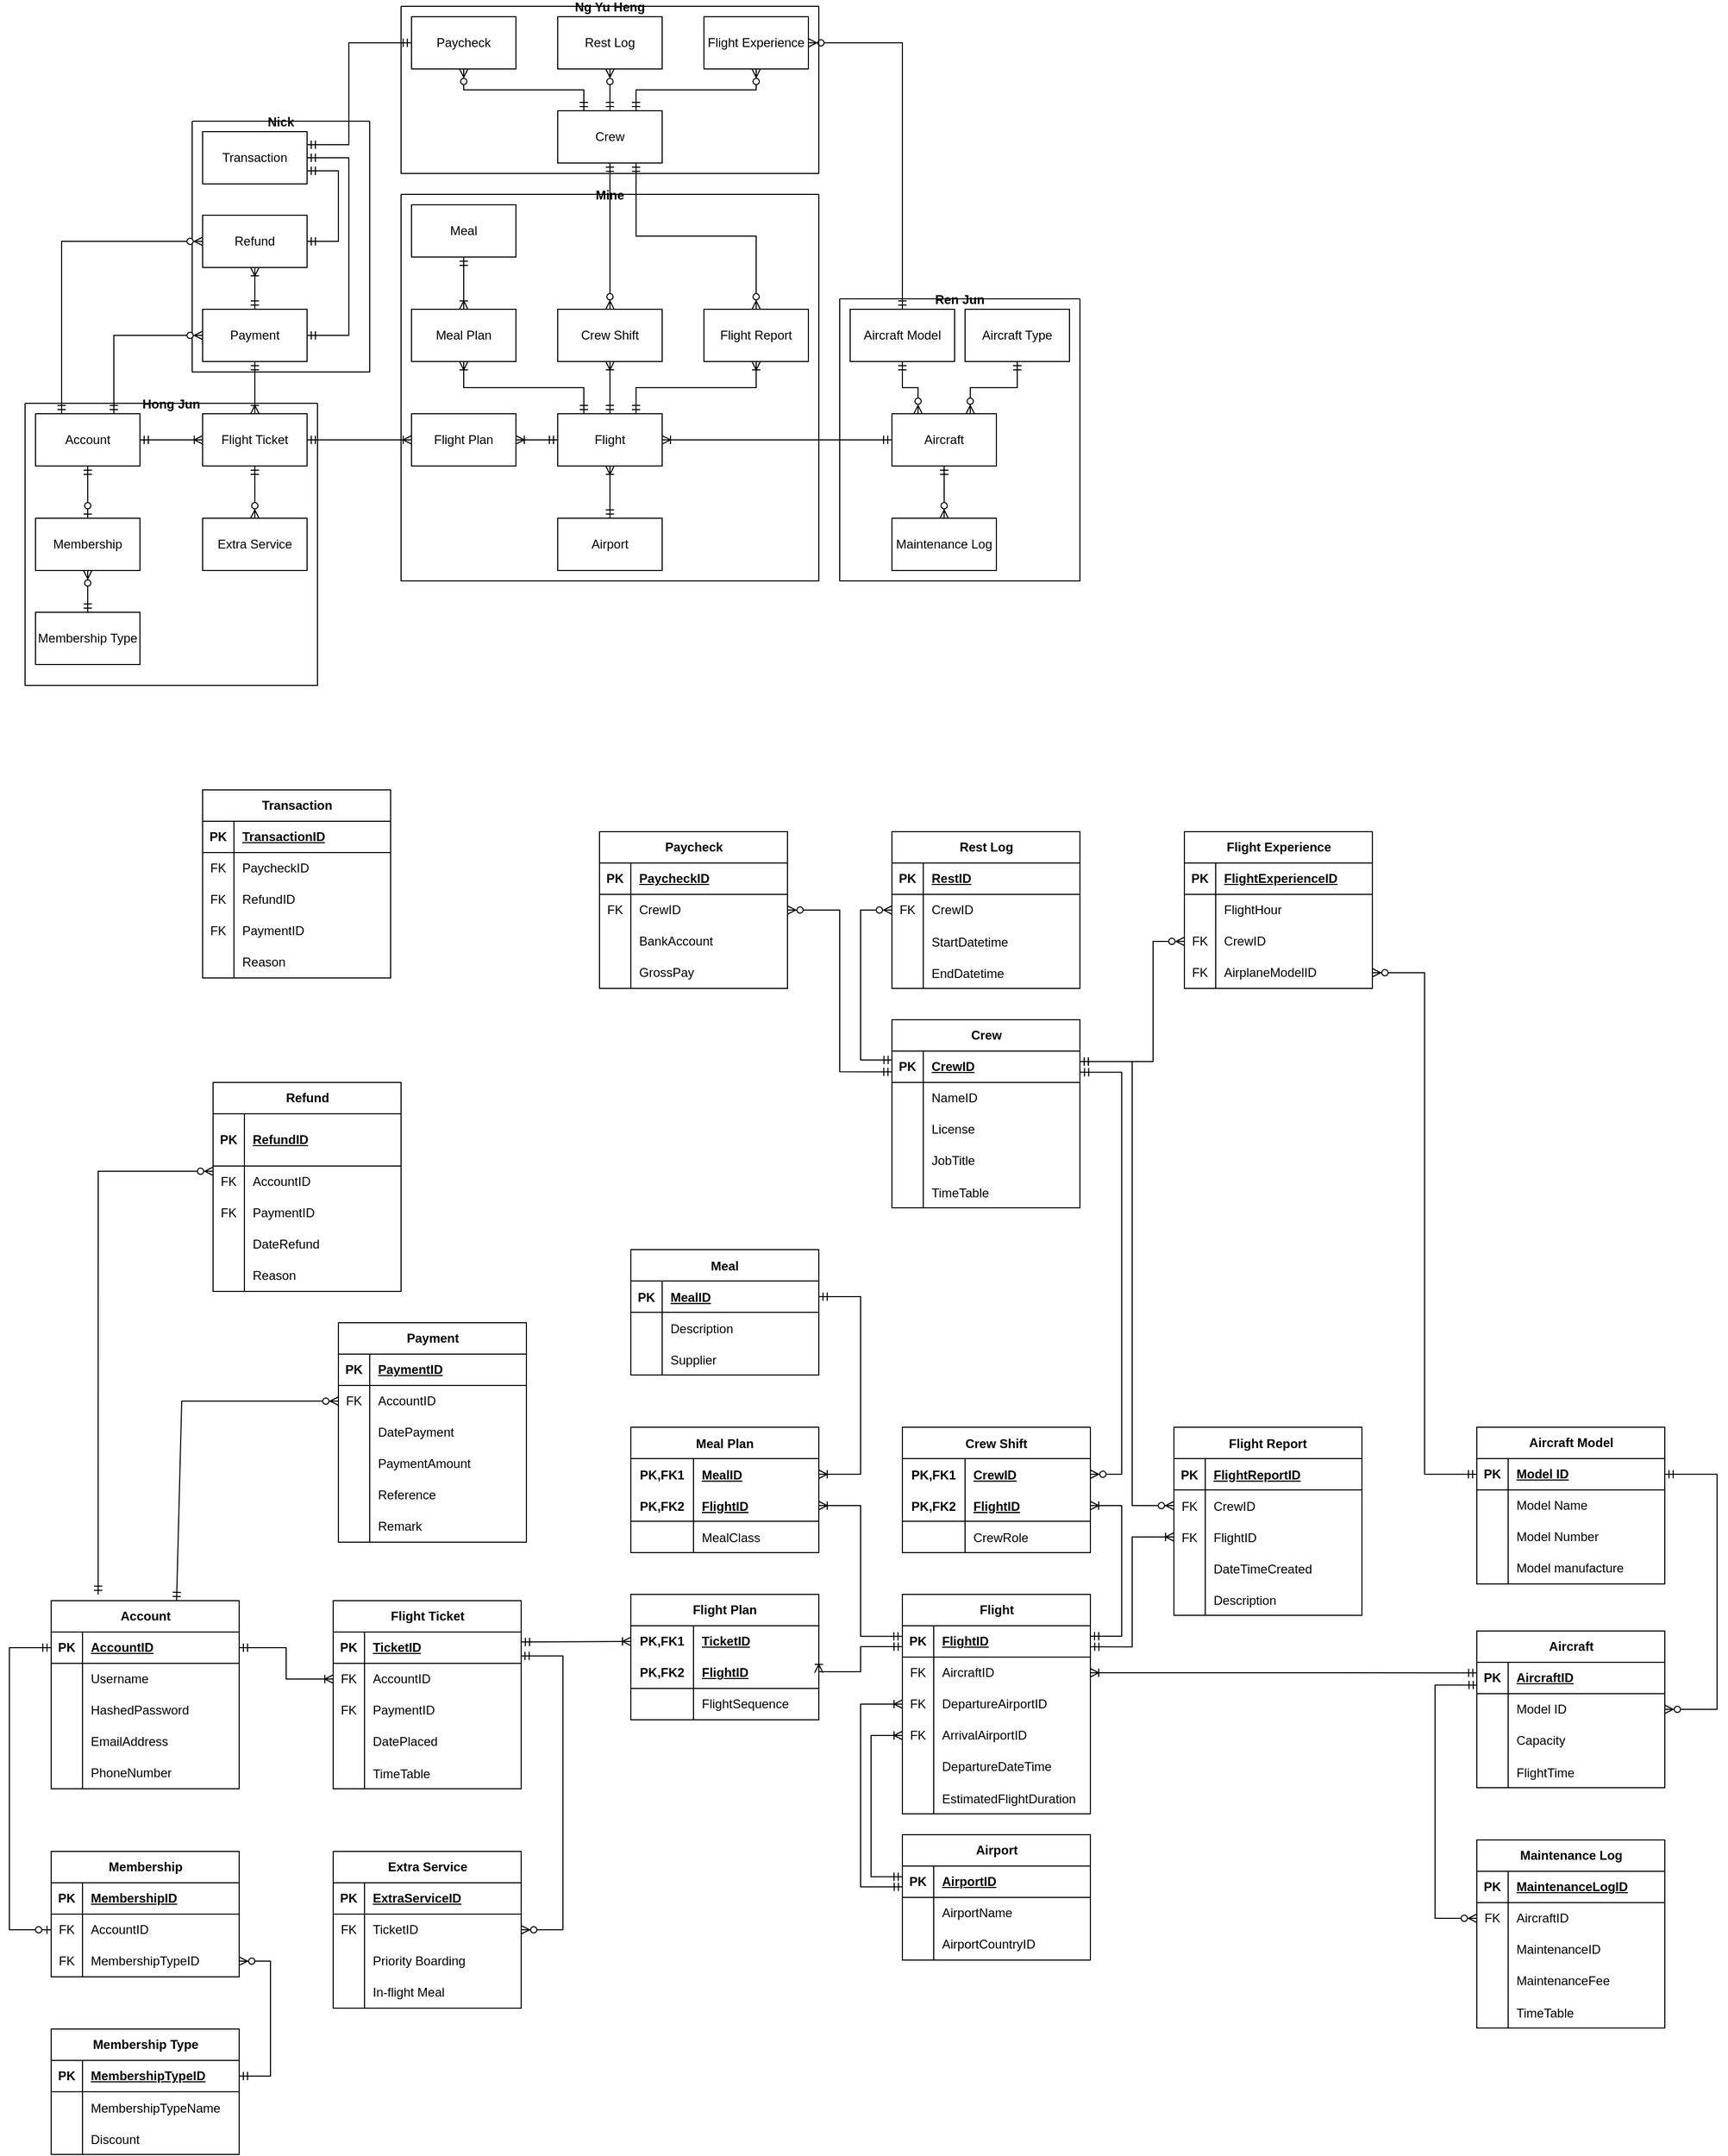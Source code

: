 <mxfile compressed="false" version="24.0.7" type="github">
  <diagram name="Page-1" id="Q6DCgMfbbjko9ryPCdgc">
    <mxGraphModel dx="1669" dy="830" grid="1" gridSize="10" guides="1" tooltips="1" connect="1" arrows="1" fold="1" page="1" pageScale="1" pageWidth="200" pageHeight="180" math="0" shadow="0">
      <root>
        <mxCell id="0" />
        <mxCell id="1" parent="0" />
        <mxCell id="ldXuJXTAYZPSGwwQhtUx-40" value="Account" style="shape=table;startSize=30;container=1;collapsible=1;childLayout=tableLayout;fixedRows=1;rowLines=0;fontStyle=1;align=center;resizeLast=1;html=1;" parent="1" vertex="1">
          <mxGeometry x="-724.99" y="1176" width="180" height="180" as="geometry" />
        </mxCell>
        <mxCell id="ldXuJXTAYZPSGwwQhtUx-41" value="" style="shape=tableRow;horizontal=0;startSize=0;swimlaneHead=0;swimlaneBody=0;fillColor=none;collapsible=0;dropTarget=0;points=[[0,0.5],[1,0.5]];portConstraint=eastwest;top=0;left=0;right=0;bottom=1;" parent="ldXuJXTAYZPSGwwQhtUx-40" vertex="1">
          <mxGeometry y="30" width="180" height="30" as="geometry" />
        </mxCell>
        <mxCell id="ldXuJXTAYZPSGwwQhtUx-42" value="PK" style="shape=partialRectangle;connectable=0;fillColor=none;top=0;left=0;bottom=0;right=0;fontStyle=1;overflow=hidden;whiteSpace=wrap;html=1;" parent="ldXuJXTAYZPSGwwQhtUx-41" vertex="1">
          <mxGeometry width="30" height="30" as="geometry">
            <mxRectangle width="30" height="30" as="alternateBounds" />
          </mxGeometry>
        </mxCell>
        <mxCell id="ldXuJXTAYZPSGwwQhtUx-43" value="AccountID" style="shape=partialRectangle;connectable=0;fillColor=none;top=0;left=0;bottom=0;right=0;align=left;spacingLeft=6;fontStyle=5;overflow=hidden;whiteSpace=wrap;html=1;" parent="ldXuJXTAYZPSGwwQhtUx-41" vertex="1">
          <mxGeometry x="30" width="150" height="30" as="geometry">
            <mxRectangle width="150" height="30" as="alternateBounds" />
          </mxGeometry>
        </mxCell>
        <mxCell id="ldXuJXTAYZPSGwwQhtUx-44" value="" style="shape=tableRow;horizontal=0;startSize=0;swimlaneHead=0;swimlaneBody=0;fillColor=none;collapsible=0;dropTarget=0;points=[[0,0.5],[1,0.5]];portConstraint=eastwest;top=0;left=0;right=0;bottom=0;" parent="ldXuJXTAYZPSGwwQhtUx-40" vertex="1">
          <mxGeometry y="60" width="180" height="30" as="geometry" />
        </mxCell>
        <mxCell id="ldXuJXTAYZPSGwwQhtUx-45" value="" style="shape=partialRectangle;connectable=0;fillColor=none;top=0;left=0;bottom=0;right=0;editable=1;overflow=hidden;whiteSpace=wrap;html=1;" parent="ldXuJXTAYZPSGwwQhtUx-44" vertex="1">
          <mxGeometry width="30" height="30" as="geometry">
            <mxRectangle width="30" height="30" as="alternateBounds" />
          </mxGeometry>
        </mxCell>
        <mxCell id="ldXuJXTAYZPSGwwQhtUx-46" value="Username" style="shape=partialRectangle;connectable=0;fillColor=none;top=0;left=0;bottom=0;right=0;align=left;spacingLeft=6;overflow=hidden;whiteSpace=wrap;html=1;" parent="ldXuJXTAYZPSGwwQhtUx-44" vertex="1">
          <mxGeometry x="30" width="150" height="30" as="geometry">
            <mxRectangle width="150" height="30" as="alternateBounds" />
          </mxGeometry>
        </mxCell>
        <mxCell id="ldXuJXTAYZPSGwwQhtUx-47" value="" style="shape=tableRow;horizontal=0;startSize=0;swimlaneHead=0;swimlaneBody=0;fillColor=none;collapsible=0;dropTarget=0;points=[[0,0.5],[1,0.5]];portConstraint=eastwest;top=0;left=0;right=0;bottom=0;" parent="ldXuJXTAYZPSGwwQhtUx-40" vertex="1">
          <mxGeometry y="90" width="180" height="30" as="geometry" />
        </mxCell>
        <mxCell id="ldXuJXTAYZPSGwwQhtUx-48" value="" style="shape=partialRectangle;connectable=0;fillColor=none;top=0;left=0;bottom=0;right=0;editable=1;overflow=hidden;whiteSpace=wrap;html=1;" parent="ldXuJXTAYZPSGwwQhtUx-47" vertex="1">
          <mxGeometry width="30" height="30" as="geometry">
            <mxRectangle width="30" height="30" as="alternateBounds" />
          </mxGeometry>
        </mxCell>
        <mxCell id="ldXuJXTAYZPSGwwQhtUx-49" value="HashedPassword" style="shape=partialRectangle;connectable=0;fillColor=none;top=0;left=0;bottom=0;right=0;align=left;spacingLeft=6;overflow=hidden;whiteSpace=wrap;html=1;" parent="ldXuJXTAYZPSGwwQhtUx-47" vertex="1">
          <mxGeometry x="30" width="150" height="30" as="geometry">
            <mxRectangle width="150" height="30" as="alternateBounds" />
          </mxGeometry>
        </mxCell>
        <mxCell id="ldXuJXTAYZPSGwwQhtUx-50" value="" style="shape=tableRow;horizontal=0;startSize=0;swimlaneHead=0;swimlaneBody=0;fillColor=none;collapsible=0;dropTarget=0;points=[[0,0.5],[1,0.5]];portConstraint=eastwest;top=0;left=0;right=0;bottom=0;" parent="ldXuJXTAYZPSGwwQhtUx-40" vertex="1">
          <mxGeometry y="120" width="180" height="30" as="geometry" />
        </mxCell>
        <mxCell id="ldXuJXTAYZPSGwwQhtUx-51" value="" style="shape=partialRectangle;connectable=0;fillColor=none;top=0;left=0;bottom=0;right=0;editable=1;overflow=hidden;whiteSpace=wrap;html=1;" parent="ldXuJXTAYZPSGwwQhtUx-50" vertex="1">
          <mxGeometry width="30" height="30" as="geometry">
            <mxRectangle width="30" height="30" as="alternateBounds" />
          </mxGeometry>
        </mxCell>
        <mxCell id="ldXuJXTAYZPSGwwQhtUx-52" value="EmailAddress" style="shape=partialRectangle;connectable=0;fillColor=none;top=0;left=0;bottom=0;right=0;align=left;spacingLeft=6;overflow=hidden;whiteSpace=wrap;html=1;" parent="ldXuJXTAYZPSGwwQhtUx-50" vertex="1">
          <mxGeometry x="30" width="150" height="30" as="geometry">
            <mxRectangle width="150" height="30" as="alternateBounds" />
          </mxGeometry>
        </mxCell>
        <mxCell id="ldXuJXTAYZPSGwwQhtUx-53" style="shape=tableRow;horizontal=0;startSize=0;swimlaneHead=0;swimlaneBody=0;fillColor=none;collapsible=0;dropTarget=0;points=[[0,0.5],[1,0.5]];portConstraint=eastwest;top=0;left=0;right=0;bottom=0;" parent="ldXuJXTAYZPSGwwQhtUx-40" vertex="1">
          <mxGeometry y="150" width="180" height="30" as="geometry" />
        </mxCell>
        <mxCell id="ldXuJXTAYZPSGwwQhtUx-54" style="shape=partialRectangle;connectable=0;fillColor=none;top=0;left=0;bottom=0;right=0;editable=1;overflow=hidden;whiteSpace=wrap;html=1;" parent="ldXuJXTAYZPSGwwQhtUx-53" vertex="1">
          <mxGeometry width="30" height="30" as="geometry">
            <mxRectangle width="30" height="30" as="alternateBounds" />
          </mxGeometry>
        </mxCell>
        <mxCell id="ldXuJXTAYZPSGwwQhtUx-55" value="PhoneNumber" style="shape=partialRectangle;connectable=0;fillColor=none;top=0;left=0;bottom=0;right=0;align=left;spacingLeft=6;overflow=hidden;whiteSpace=wrap;html=1;" parent="ldXuJXTAYZPSGwwQhtUx-53" vertex="1">
          <mxGeometry x="30" width="150" height="30" as="geometry">
            <mxRectangle width="150" height="30" as="alternateBounds" />
          </mxGeometry>
        </mxCell>
        <mxCell id="ldXuJXTAYZPSGwwQhtUx-59" value="Flight Ticket" style="shape=table;startSize=30;container=1;collapsible=1;childLayout=tableLayout;fixedRows=1;rowLines=0;fontStyle=1;align=center;resizeLast=1;html=1;" parent="1" vertex="1">
          <mxGeometry x="-454.99" y="1176" width="180" height="180" as="geometry" />
        </mxCell>
        <mxCell id="ldXuJXTAYZPSGwwQhtUx-60" value="" style="shape=tableRow;horizontal=0;startSize=0;swimlaneHead=0;swimlaneBody=0;fillColor=none;collapsible=0;dropTarget=0;points=[[0,0.5],[1,0.5]];portConstraint=eastwest;top=0;left=0;right=0;bottom=1;" parent="ldXuJXTAYZPSGwwQhtUx-59" vertex="1">
          <mxGeometry y="30" width="180" height="30" as="geometry" />
        </mxCell>
        <mxCell id="ldXuJXTAYZPSGwwQhtUx-61" value="PK" style="shape=partialRectangle;connectable=0;fillColor=none;top=0;left=0;bottom=0;right=0;fontStyle=1;overflow=hidden;whiteSpace=wrap;html=1;" parent="ldXuJXTAYZPSGwwQhtUx-60" vertex="1">
          <mxGeometry width="30" height="30" as="geometry">
            <mxRectangle width="30" height="30" as="alternateBounds" />
          </mxGeometry>
        </mxCell>
        <mxCell id="ldXuJXTAYZPSGwwQhtUx-62" value="TicketID" style="shape=partialRectangle;connectable=0;fillColor=none;top=0;left=0;bottom=0;right=0;align=left;spacingLeft=6;fontStyle=5;overflow=hidden;whiteSpace=wrap;html=1;" parent="ldXuJXTAYZPSGwwQhtUx-60" vertex="1">
          <mxGeometry x="30" width="150" height="30" as="geometry">
            <mxRectangle width="150" height="30" as="alternateBounds" />
          </mxGeometry>
        </mxCell>
        <mxCell id="ldXuJXTAYZPSGwwQhtUx-72" value="" style="shape=tableRow;horizontal=0;startSize=0;swimlaneHead=0;swimlaneBody=0;fillColor=none;collapsible=0;dropTarget=0;points=[[0,0.5],[1,0.5]];portConstraint=eastwest;top=0;left=0;right=0;bottom=0;" parent="ldXuJXTAYZPSGwwQhtUx-59" vertex="1">
          <mxGeometry y="60" width="180" height="30" as="geometry" />
        </mxCell>
        <mxCell id="ldXuJXTAYZPSGwwQhtUx-73" value="FK" style="shape=partialRectangle;connectable=0;fillColor=none;top=0;left=0;bottom=0;right=0;fontStyle=0;overflow=hidden;whiteSpace=wrap;html=1;" parent="ldXuJXTAYZPSGwwQhtUx-72" vertex="1">
          <mxGeometry width="30" height="30" as="geometry">
            <mxRectangle width="30" height="30" as="alternateBounds" />
          </mxGeometry>
        </mxCell>
        <mxCell id="ldXuJXTAYZPSGwwQhtUx-74" value="AccountID" style="shape=partialRectangle;connectable=0;fillColor=none;top=0;left=0;bottom=0;right=0;align=left;spacingLeft=6;fontStyle=0;overflow=hidden;whiteSpace=wrap;html=1;" parent="ldXuJXTAYZPSGwwQhtUx-72" vertex="1">
          <mxGeometry x="30" width="150" height="30" as="geometry">
            <mxRectangle width="150" height="30" as="alternateBounds" />
          </mxGeometry>
        </mxCell>
        <mxCell id="ldXuJXTAYZPSGwwQhtUx-114" value="" style="shape=tableRow;horizontal=0;startSize=0;swimlaneHead=0;swimlaneBody=0;fillColor=none;collapsible=0;dropTarget=0;points=[[0,0.5],[1,0.5]];portConstraint=eastwest;top=0;left=0;right=0;bottom=0;" parent="ldXuJXTAYZPSGwwQhtUx-59" vertex="1">
          <mxGeometry y="90" width="180" height="30" as="geometry" />
        </mxCell>
        <mxCell id="ldXuJXTAYZPSGwwQhtUx-115" value="FK" style="shape=partialRectangle;connectable=0;fillColor=none;top=0;left=0;bottom=0;right=0;fontStyle=0;overflow=hidden;whiteSpace=wrap;html=1;" parent="ldXuJXTAYZPSGwwQhtUx-114" vertex="1">
          <mxGeometry width="30" height="30" as="geometry">
            <mxRectangle width="30" height="30" as="alternateBounds" />
          </mxGeometry>
        </mxCell>
        <mxCell id="ldXuJXTAYZPSGwwQhtUx-116" value="PaymentID" style="shape=partialRectangle;connectable=0;fillColor=none;top=0;left=0;bottom=0;right=0;align=left;spacingLeft=6;fontStyle=0;overflow=hidden;whiteSpace=wrap;html=1;" parent="ldXuJXTAYZPSGwwQhtUx-114" vertex="1">
          <mxGeometry x="30" width="150" height="30" as="geometry">
            <mxRectangle width="150" height="30" as="alternateBounds" />
          </mxGeometry>
        </mxCell>
        <mxCell id="ldXuJXTAYZPSGwwQhtUx-66" value="" style="shape=tableRow;horizontal=0;startSize=0;swimlaneHead=0;swimlaneBody=0;fillColor=none;collapsible=0;dropTarget=0;points=[[0,0.5],[1,0.5]];portConstraint=eastwest;top=0;left=0;right=0;bottom=0;" parent="ldXuJXTAYZPSGwwQhtUx-59" vertex="1">
          <mxGeometry y="120" width="180" height="30" as="geometry" />
        </mxCell>
        <mxCell id="ldXuJXTAYZPSGwwQhtUx-67" value="" style="shape=partialRectangle;connectable=0;fillColor=none;top=0;left=0;bottom=0;right=0;editable=1;overflow=hidden;whiteSpace=wrap;html=1;" parent="ldXuJXTAYZPSGwwQhtUx-66" vertex="1">
          <mxGeometry width="30" height="30" as="geometry">
            <mxRectangle width="30" height="30" as="alternateBounds" />
          </mxGeometry>
        </mxCell>
        <mxCell id="ldXuJXTAYZPSGwwQhtUx-68" value="DatePlaced" style="shape=partialRectangle;connectable=0;fillColor=none;top=0;left=0;bottom=0;right=0;align=left;spacingLeft=6;overflow=hidden;whiteSpace=wrap;html=1;" parent="ldXuJXTAYZPSGwwQhtUx-66" vertex="1">
          <mxGeometry x="30" width="150" height="30" as="geometry">
            <mxRectangle width="150" height="30" as="alternateBounds" />
          </mxGeometry>
        </mxCell>
        <mxCell id="r-CtfADyuMyetd-8Kz-m-276" value="" style="shape=tableRow;horizontal=0;startSize=0;swimlaneHead=0;swimlaneBody=0;fillColor=none;collapsible=0;dropTarget=0;points=[[0,0.5],[1,0.5]];portConstraint=eastwest;top=0;left=0;right=0;bottom=0;" parent="ldXuJXTAYZPSGwwQhtUx-59" vertex="1">
          <mxGeometry y="150" width="180" height="30" as="geometry" />
        </mxCell>
        <mxCell id="r-CtfADyuMyetd-8Kz-m-277" value="" style="shape=partialRectangle;connectable=0;fillColor=none;top=0;left=0;bottom=0;right=0;editable=1;overflow=hidden;" parent="r-CtfADyuMyetd-8Kz-m-276" vertex="1">
          <mxGeometry width="30" height="30" as="geometry">
            <mxRectangle width="30" height="30" as="alternateBounds" />
          </mxGeometry>
        </mxCell>
        <mxCell id="r-CtfADyuMyetd-8Kz-m-278" value="TimeTable" style="shape=partialRectangle;connectable=0;fillColor=none;top=0;left=0;bottom=0;right=0;align=left;spacingLeft=6;overflow=hidden;" parent="r-CtfADyuMyetd-8Kz-m-276" vertex="1">
          <mxGeometry x="30" width="150" height="30" as="geometry">
            <mxRectangle width="150" height="30" as="alternateBounds" />
          </mxGeometry>
        </mxCell>
        <mxCell id="ldXuJXTAYZPSGwwQhtUx-76" value="Payment" style="shape=table;startSize=30;container=1;collapsible=1;childLayout=tableLayout;fixedRows=1;rowLines=0;fontStyle=1;align=center;resizeLast=1;html=1;" parent="1" vertex="1">
          <mxGeometry x="-450" y="910" width="180" height="210" as="geometry" />
        </mxCell>
        <mxCell id="ldXuJXTAYZPSGwwQhtUx-77" value="" style="shape=tableRow;horizontal=0;startSize=0;swimlaneHead=0;swimlaneBody=0;fillColor=none;collapsible=0;dropTarget=0;points=[[0,0.5],[1,0.5]];portConstraint=eastwest;top=0;left=0;right=0;bottom=1;" parent="ldXuJXTAYZPSGwwQhtUx-76" vertex="1">
          <mxGeometry y="30" width="180" height="30" as="geometry" />
        </mxCell>
        <mxCell id="ldXuJXTAYZPSGwwQhtUx-78" value="PK" style="shape=partialRectangle;connectable=0;fillColor=none;top=0;left=0;bottom=0;right=0;fontStyle=1;overflow=hidden;whiteSpace=wrap;html=1;" parent="ldXuJXTAYZPSGwwQhtUx-77" vertex="1">
          <mxGeometry width="30" height="30" as="geometry">
            <mxRectangle width="30" height="30" as="alternateBounds" />
          </mxGeometry>
        </mxCell>
        <mxCell id="ldXuJXTAYZPSGwwQhtUx-79" value="PaymentID" style="shape=partialRectangle;connectable=0;fillColor=none;top=0;left=0;bottom=0;right=0;align=left;spacingLeft=6;fontStyle=5;overflow=hidden;whiteSpace=wrap;html=1;" parent="ldXuJXTAYZPSGwwQhtUx-77" vertex="1">
          <mxGeometry x="30" width="150" height="30" as="geometry">
            <mxRectangle width="150" height="30" as="alternateBounds" />
          </mxGeometry>
        </mxCell>
        <mxCell id="ldXuJXTAYZPSGwwQhtUx-111" value="" style="shape=tableRow;horizontal=0;startSize=0;swimlaneHead=0;swimlaneBody=0;fillColor=none;collapsible=0;dropTarget=0;points=[[0,0.5],[1,0.5]];portConstraint=eastwest;top=0;left=0;right=0;bottom=0;" parent="ldXuJXTAYZPSGwwQhtUx-76" vertex="1">
          <mxGeometry y="60" width="180" height="30" as="geometry" />
        </mxCell>
        <mxCell id="ldXuJXTAYZPSGwwQhtUx-112" value="FK" style="shape=partialRectangle;connectable=0;fillColor=none;top=0;left=0;bottom=0;right=0;fontStyle=0;overflow=hidden;whiteSpace=wrap;html=1;" parent="ldXuJXTAYZPSGwwQhtUx-111" vertex="1">
          <mxGeometry width="30" height="30" as="geometry">
            <mxRectangle width="30" height="30" as="alternateBounds" />
          </mxGeometry>
        </mxCell>
        <mxCell id="ldXuJXTAYZPSGwwQhtUx-113" value="AccountID" style="shape=partialRectangle;connectable=0;fillColor=none;top=0;left=0;bottom=0;right=0;align=left;spacingLeft=6;fontStyle=0;overflow=hidden;whiteSpace=wrap;html=1;" parent="ldXuJXTAYZPSGwwQhtUx-111" vertex="1">
          <mxGeometry x="30" width="150" height="30" as="geometry">
            <mxRectangle width="150" height="30" as="alternateBounds" />
          </mxGeometry>
        </mxCell>
        <mxCell id="ldXuJXTAYZPSGwwQhtUx-80" value="" style="shape=tableRow;horizontal=0;startSize=0;swimlaneHead=0;swimlaneBody=0;fillColor=none;collapsible=0;dropTarget=0;points=[[0,0.5],[1,0.5]];portConstraint=eastwest;top=0;left=0;right=0;bottom=0;" parent="ldXuJXTAYZPSGwwQhtUx-76" vertex="1">
          <mxGeometry y="90" width="180" height="30" as="geometry" />
        </mxCell>
        <mxCell id="ldXuJXTAYZPSGwwQhtUx-81" value="" style="shape=partialRectangle;connectable=0;fillColor=none;top=0;left=0;bottom=0;right=0;editable=1;overflow=hidden;whiteSpace=wrap;html=1;" parent="ldXuJXTAYZPSGwwQhtUx-80" vertex="1">
          <mxGeometry width="30" height="30" as="geometry">
            <mxRectangle width="30" height="30" as="alternateBounds" />
          </mxGeometry>
        </mxCell>
        <mxCell id="ldXuJXTAYZPSGwwQhtUx-82" value="DatePayment" style="shape=partialRectangle;connectable=0;fillColor=none;top=0;left=0;bottom=0;right=0;align=left;spacingLeft=6;overflow=hidden;whiteSpace=wrap;html=1;" parent="ldXuJXTAYZPSGwwQhtUx-80" vertex="1">
          <mxGeometry x="30" width="150" height="30" as="geometry">
            <mxRectangle width="150" height="30" as="alternateBounds" />
          </mxGeometry>
        </mxCell>
        <mxCell id="ldXuJXTAYZPSGwwQhtUx-83" value="" style="shape=tableRow;horizontal=0;startSize=0;swimlaneHead=0;swimlaneBody=0;fillColor=none;collapsible=0;dropTarget=0;points=[[0,0.5],[1,0.5]];portConstraint=eastwest;top=0;left=0;right=0;bottom=0;" parent="ldXuJXTAYZPSGwwQhtUx-76" vertex="1">
          <mxGeometry y="120" width="180" height="30" as="geometry" />
        </mxCell>
        <mxCell id="ldXuJXTAYZPSGwwQhtUx-84" value="" style="shape=partialRectangle;connectable=0;fillColor=none;top=0;left=0;bottom=0;right=0;editable=1;overflow=hidden;whiteSpace=wrap;html=1;" parent="ldXuJXTAYZPSGwwQhtUx-83" vertex="1">
          <mxGeometry width="30" height="30" as="geometry">
            <mxRectangle width="30" height="30" as="alternateBounds" />
          </mxGeometry>
        </mxCell>
        <mxCell id="ldXuJXTAYZPSGwwQhtUx-85" value="PaymentAmount" style="shape=partialRectangle;connectable=0;fillColor=none;top=0;left=0;bottom=0;right=0;align=left;spacingLeft=6;overflow=hidden;whiteSpace=wrap;html=1;" parent="ldXuJXTAYZPSGwwQhtUx-83" vertex="1">
          <mxGeometry x="30" width="150" height="30" as="geometry">
            <mxRectangle width="150" height="30" as="alternateBounds" />
          </mxGeometry>
        </mxCell>
        <mxCell id="ldXuJXTAYZPSGwwQhtUx-117" style="shape=tableRow;horizontal=0;startSize=0;swimlaneHead=0;swimlaneBody=0;fillColor=none;collapsible=0;dropTarget=0;points=[[0,0.5],[1,0.5]];portConstraint=eastwest;top=0;left=0;right=0;bottom=0;" parent="ldXuJXTAYZPSGwwQhtUx-76" vertex="1">
          <mxGeometry y="150" width="180" height="30" as="geometry" />
        </mxCell>
        <mxCell id="ldXuJXTAYZPSGwwQhtUx-118" style="shape=partialRectangle;connectable=0;fillColor=none;top=0;left=0;bottom=0;right=0;editable=1;overflow=hidden;whiteSpace=wrap;html=1;" parent="ldXuJXTAYZPSGwwQhtUx-117" vertex="1">
          <mxGeometry width="30" height="30" as="geometry">
            <mxRectangle width="30" height="30" as="alternateBounds" />
          </mxGeometry>
        </mxCell>
        <mxCell id="ldXuJXTAYZPSGwwQhtUx-119" value="Reference" style="shape=partialRectangle;connectable=0;fillColor=none;top=0;left=0;bottom=0;right=0;align=left;spacingLeft=6;overflow=hidden;whiteSpace=wrap;html=1;" parent="ldXuJXTAYZPSGwwQhtUx-117" vertex="1">
          <mxGeometry x="30" width="150" height="30" as="geometry">
            <mxRectangle width="150" height="30" as="alternateBounds" />
          </mxGeometry>
        </mxCell>
        <mxCell id="ldXuJXTAYZPSGwwQhtUx-86" value="" style="shape=tableRow;horizontal=0;startSize=0;swimlaneHead=0;swimlaneBody=0;fillColor=none;collapsible=0;dropTarget=0;points=[[0,0.5],[1,0.5]];portConstraint=eastwest;top=0;left=0;right=0;bottom=0;" parent="ldXuJXTAYZPSGwwQhtUx-76" vertex="1">
          <mxGeometry y="180" width="180" height="30" as="geometry" />
        </mxCell>
        <mxCell id="ldXuJXTAYZPSGwwQhtUx-87" value="" style="shape=partialRectangle;connectable=0;fillColor=none;top=0;left=0;bottom=0;right=0;editable=1;overflow=hidden;whiteSpace=wrap;html=1;" parent="ldXuJXTAYZPSGwwQhtUx-86" vertex="1">
          <mxGeometry width="30" height="30" as="geometry">
            <mxRectangle width="30" height="30" as="alternateBounds" />
          </mxGeometry>
        </mxCell>
        <mxCell id="ldXuJXTAYZPSGwwQhtUx-88" value="Remark" style="shape=partialRectangle;connectable=0;fillColor=none;top=0;left=0;bottom=0;right=0;align=left;spacingLeft=6;overflow=hidden;whiteSpace=wrap;html=1;" parent="ldXuJXTAYZPSGwwQhtUx-86" vertex="1">
          <mxGeometry x="30" width="150" height="30" as="geometry">
            <mxRectangle width="150" height="30" as="alternateBounds" />
          </mxGeometry>
        </mxCell>
        <mxCell id="ldXuJXTAYZPSGwwQhtUx-89" value="Refund" style="shape=table;startSize=30;container=1;collapsible=1;childLayout=tableLayout;fixedRows=1;rowLines=0;fontStyle=1;align=center;resizeLast=1;html=1;" parent="1" vertex="1">
          <mxGeometry x="-570" y="680" width="180" height="200" as="geometry" />
        </mxCell>
        <mxCell id="BxFq34cR29yL3bQ-EjCe-309" value="" style="shape=tableRow;horizontal=0;startSize=0;swimlaneHead=0;swimlaneBody=0;fillColor=none;collapsible=0;dropTarget=0;points=[[0,0.5],[1,0.5]];portConstraint=eastwest;top=0;left=0;right=0;bottom=1;" parent="ldXuJXTAYZPSGwwQhtUx-89" vertex="1">
          <mxGeometry y="30" width="180" height="50" as="geometry" />
        </mxCell>
        <mxCell id="BxFq34cR29yL3bQ-EjCe-310" value="PK" style="shape=partialRectangle;connectable=0;fillColor=none;top=0;left=0;bottom=0;right=0;fontStyle=1;overflow=hidden;whiteSpace=wrap;html=1;" parent="BxFq34cR29yL3bQ-EjCe-309" vertex="1">
          <mxGeometry width="30" height="50" as="geometry">
            <mxRectangle width="30" height="50" as="alternateBounds" />
          </mxGeometry>
        </mxCell>
        <mxCell id="BxFq34cR29yL3bQ-EjCe-311" value="RefundID" style="shape=partialRectangle;connectable=0;fillColor=none;top=0;left=0;bottom=0;right=0;align=left;spacingLeft=6;fontStyle=5;overflow=hidden;whiteSpace=wrap;html=1;" parent="BxFq34cR29yL3bQ-EjCe-309" vertex="1">
          <mxGeometry x="30" width="150" height="50" as="geometry">
            <mxRectangle width="150" height="50" as="alternateBounds" />
          </mxGeometry>
        </mxCell>
        <mxCell id="ldXuJXTAYZPSGwwQhtUx-103" value="" style="shape=tableRow;horizontal=0;startSize=0;swimlaneHead=0;swimlaneBody=0;fillColor=none;collapsible=0;dropTarget=0;points=[[0,0.5],[1,0.5]];portConstraint=eastwest;top=0;left=0;right=0;bottom=0;" parent="ldXuJXTAYZPSGwwQhtUx-89" vertex="1">
          <mxGeometry y="80" width="180" height="30" as="geometry" />
        </mxCell>
        <mxCell id="ldXuJXTAYZPSGwwQhtUx-104" value="FK" style="shape=partialRectangle;connectable=0;fillColor=none;top=0;left=0;bottom=0;right=0;fontStyle=0;overflow=hidden;whiteSpace=wrap;html=1;" parent="ldXuJXTAYZPSGwwQhtUx-103" vertex="1">
          <mxGeometry width="30" height="30" as="geometry">
            <mxRectangle width="30" height="30" as="alternateBounds" />
          </mxGeometry>
        </mxCell>
        <mxCell id="ldXuJXTAYZPSGwwQhtUx-105" value="AccountID" style="shape=partialRectangle;connectable=0;fillColor=none;top=0;left=0;bottom=0;right=0;align=left;spacingLeft=6;fontStyle=0;overflow=hidden;whiteSpace=wrap;html=1;" parent="ldXuJXTAYZPSGwwQhtUx-103" vertex="1">
          <mxGeometry x="30" width="150" height="30" as="geometry">
            <mxRectangle width="150" height="30" as="alternateBounds" />
          </mxGeometry>
        </mxCell>
        <mxCell id="ldXuJXTAYZPSGwwQhtUx-107" value="" style="shape=tableRow;horizontal=0;startSize=0;swimlaneHead=0;swimlaneBody=0;fillColor=none;collapsible=0;dropTarget=0;points=[[0,0.5],[1,0.5]];portConstraint=eastwest;top=0;left=0;right=0;bottom=0;" parent="ldXuJXTAYZPSGwwQhtUx-89" vertex="1">
          <mxGeometry y="110" width="180" height="30" as="geometry" />
        </mxCell>
        <mxCell id="ldXuJXTAYZPSGwwQhtUx-108" value="FK" style="shape=partialRectangle;connectable=0;fillColor=none;top=0;left=0;bottom=0;right=0;fontStyle=0;overflow=hidden;whiteSpace=wrap;html=1;" parent="ldXuJXTAYZPSGwwQhtUx-107" vertex="1">
          <mxGeometry width="30" height="30" as="geometry">
            <mxRectangle width="30" height="30" as="alternateBounds" />
          </mxGeometry>
        </mxCell>
        <mxCell id="ldXuJXTAYZPSGwwQhtUx-109" value="PaymentID" style="shape=partialRectangle;connectable=0;fillColor=none;top=0;left=0;bottom=0;right=0;align=left;spacingLeft=6;fontStyle=0;overflow=hidden;whiteSpace=wrap;html=1;" parent="ldXuJXTAYZPSGwwQhtUx-107" vertex="1">
          <mxGeometry x="30" width="150" height="30" as="geometry">
            <mxRectangle width="150" height="30" as="alternateBounds" />
          </mxGeometry>
        </mxCell>
        <mxCell id="ldXuJXTAYZPSGwwQhtUx-93" value="" style="shape=tableRow;horizontal=0;startSize=0;swimlaneHead=0;swimlaneBody=0;fillColor=none;collapsible=0;dropTarget=0;points=[[0,0.5],[1,0.5]];portConstraint=eastwest;top=0;left=0;right=0;bottom=0;" parent="ldXuJXTAYZPSGwwQhtUx-89" vertex="1">
          <mxGeometry y="140" width="180" height="30" as="geometry" />
        </mxCell>
        <mxCell id="ldXuJXTAYZPSGwwQhtUx-94" value="" style="shape=partialRectangle;connectable=0;fillColor=none;top=0;left=0;bottom=0;right=0;editable=1;overflow=hidden;whiteSpace=wrap;html=1;" parent="ldXuJXTAYZPSGwwQhtUx-93" vertex="1">
          <mxGeometry width="30" height="30" as="geometry">
            <mxRectangle width="30" height="30" as="alternateBounds" />
          </mxGeometry>
        </mxCell>
        <mxCell id="ldXuJXTAYZPSGwwQhtUx-95" value="DateRefund" style="shape=partialRectangle;connectable=0;fillColor=none;top=0;left=0;bottom=0;right=0;align=left;spacingLeft=6;overflow=hidden;whiteSpace=wrap;html=1;" parent="ldXuJXTAYZPSGwwQhtUx-93" vertex="1">
          <mxGeometry x="30" width="150" height="30" as="geometry">
            <mxRectangle width="150" height="30" as="alternateBounds" />
          </mxGeometry>
        </mxCell>
        <mxCell id="ldXuJXTAYZPSGwwQhtUx-96" value="" style="shape=tableRow;horizontal=0;startSize=0;swimlaneHead=0;swimlaneBody=0;fillColor=none;collapsible=0;dropTarget=0;points=[[0,0.5],[1,0.5]];portConstraint=eastwest;top=0;left=0;right=0;bottom=0;" parent="ldXuJXTAYZPSGwwQhtUx-89" vertex="1">
          <mxGeometry y="170" width="180" height="30" as="geometry" />
        </mxCell>
        <mxCell id="ldXuJXTAYZPSGwwQhtUx-97" value="" style="shape=partialRectangle;connectable=0;fillColor=none;top=0;left=0;bottom=0;right=0;editable=1;overflow=hidden;whiteSpace=wrap;html=1;" parent="ldXuJXTAYZPSGwwQhtUx-96" vertex="1">
          <mxGeometry width="30" height="30" as="geometry">
            <mxRectangle width="30" height="30" as="alternateBounds" />
          </mxGeometry>
        </mxCell>
        <mxCell id="ldXuJXTAYZPSGwwQhtUx-98" value="Reason" style="shape=partialRectangle;connectable=0;fillColor=none;top=0;left=0;bottom=0;right=0;align=left;spacingLeft=6;overflow=hidden;whiteSpace=wrap;html=1;" parent="ldXuJXTAYZPSGwwQhtUx-96" vertex="1">
          <mxGeometry x="30" width="150" height="30" as="geometry">
            <mxRectangle width="150" height="30" as="alternateBounds" />
          </mxGeometry>
        </mxCell>
        <mxCell id="ldXuJXTAYZPSGwwQhtUx-133" value="Flight Plan" style="shape=table;startSize=30;container=1;collapsible=1;childLayout=tableLayout;fixedRows=1;rowLines=0;fontStyle=1;align=center;resizeLast=1;html=1;whiteSpace=wrap;" parent="1" vertex="1">
          <mxGeometry x="-170" y="1170" width="180" height="120" as="geometry" />
        </mxCell>
        <mxCell id="ldXuJXTAYZPSGwwQhtUx-134" value="" style="shape=tableRow;horizontal=0;startSize=0;swimlaneHead=0;swimlaneBody=0;fillColor=none;collapsible=0;dropTarget=0;points=[[0,0.5],[1,0.5]];portConstraint=eastwest;top=0;left=0;right=0;bottom=0;html=1;" parent="ldXuJXTAYZPSGwwQhtUx-133" vertex="1">
          <mxGeometry y="30" width="180" height="30" as="geometry" />
        </mxCell>
        <mxCell id="ldXuJXTAYZPSGwwQhtUx-135" value="PK,FK1" style="shape=partialRectangle;connectable=0;fillColor=none;top=0;left=0;bottom=0;right=0;fontStyle=1;overflow=hidden;html=1;whiteSpace=wrap;" parent="ldXuJXTAYZPSGwwQhtUx-134" vertex="1">
          <mxGeometry width="60.0" height="30" as="geometry">
            <mxRectangle width="60.0" height="30" as="alternateBounds" />
          </mxGeometry>
        </mxCell>
        <mxCell id="ldXuJXTAYZPSGwwQhtUx-136" value="TicketID" style="shape=partialRectangle;connectable=0;fillColor=none;top=0;left=0;bottom=0;right=0;align=left;spacingLeft=6;fontStyle=5;overflow=hidden;html=1;whiteSpace=wrap;" parent="ldXuJXTAYZPSGwwQhtUx-134" vertex="1">
          <mxGeometry x="60.0" width="120.0" height="30" as="geometry">
            <mxRectangle width="120.0" height="30" as="alternateBounds" />
          </mxGeometry>
        </mxCell>
        <mxCell id="ldXuJXTAYZPSGwwQhtUx-137" value="" style="shape=tableRow;horizontal=0;startSize=0;swimlaneHead=0;swimlaneBody=0;fillColor=none;collapsible=0;dropTarget=0;points=[[0,0.5],[1,0.5]];portConstraint=eastwest;top=0;left=0;right=0;bottom=1;html=1;" parent="ldXuJXTAYZPSGwwQhtUx-133" vertex="1">
          <mxGeometry y="60" width="180" height="30" as="geometry" />
        </mxCell>
        <mxCell id="ldXuJXTAYZPSGwwQhtUx-138" value="PK,FK2" style="shape=partialRectangle;connectable=0;fillColor=none;top=0;left=0;bottom=0;right=0;fontStyle=1;overflow=hidden;html=1;whiteSpace=wrap;" parent="ldXuJXTAYZPSGwwQhtUx-137" vertex="1">
          <mxGeometry width="60.0" height="30" as="geometry">
            <mxRectangle width="60.0" height="30" as="alternateBounds" />
          </mxGeometry>
        </mxCell>
        <mxCell id="ldXuJXTAYZPSGwwQhtUx-139" value="FlightID" style="shape=partialRectangle;connectable=0;fillColor=none;top=0;left=0;bottom=0;right=0;align=left;spacingLeft=6;fontStyle=5;overflow=hidden;html=1;whiteSpace=wrap;" parent="ldXuJXTAYZPSGwwQhtUx-137" vertex="1">
          <mxGeometry x="60.0" width="120.0" height="30" as="geometry">
            <mxRectangle width="120.0" height="30" as="alternateBounds" />
          </mxGeometry>
        </mxCell>
        <mxCell id="ldXuJXTAYZPSGwwQhtUx-143" value="" style="shape=tableRow;horizontal=0;startSize=0;swimlaneHead=0;swimlaneBody=0;fillColor=none;collapsible=0;dropTarget=0;points=[[0,0.5],[1,0.5]];portConstraint=eastwest;top=0;left=0;right=0;bottom=0;html=1;" parent="ldXuJXTAYZPSGwwQhtUx-133" vertex="1">
          <mxGeometry y="90" width="180" height="30" as="geometry" />
        </mxCell>
        <mxCell id="ldXuJXTAYZPSGwwQhtUx-144" value="" style="shape=partialRectangle;connectable=0;fillColor=none;top=0;left=0;bottom=0;right=0;editable=1;overflow=hidden;html=1;whiteSpace=wrap;" parent="ldXuJXTAYZPSGwwQhtUx-143" vertex="1">
          <mxGeometry width="60.0" height="30" as="geometry">
            <mxRectangle width="60.0" height="30" as="alternateBounds" />
          </mxGeometry>
        </mxCell>
        <mxCell id="ldXuJXTAYZPSGwwQhtUx-145" value="FlightSequence" style="shape=partialRectangle;connectable=0;fillColor=none;top=0;left=0;bottom=0;right=0;align=left;spacingLeft=6;overflow=hidden;html=1;whiteSpace=wrap;" parent="ldXuJXTAYZPSGwwQhtUx-143" vertex="1">
          <mxGeometry x="60.0" width="120.0" height="30" as="geometry">
            <mxRectangle width="120.0" height="30" as="alternateBounds" />
          </mxGeometry>
        </mxCell>
        <mxCell id="ldXuJXTAYZPSGwwQhtUx-159" value="Flight" style="shape=table;startSize=30;container=1;collapsible=1;childLayout=tableLayout;fixedRows=1;rowLines=0;fontStyle=1;align=center;resizeLast=1;html=1;" parent="1" vertex="1">
          <mxGeometry x="90" y="1170" width="180" height="210" as="geometry" />
        </mxCell>
        <mxCell id="ldXuJXTAYZPSGwwQhtUx-160" value="" style="shape=tableRow;horizontal=0;startSize=0;swimlaneHead=0;swimlaneBody=0;fillColor=none;collapsible=0;dropTarget=0;points=[[0,0.5],[1,0.5]];portConstraint=eastwest;top=0;left=0;right=0;bottom=1;" parent="ldXuJXTAYZPSGwwQhtUx-159" vertex="1">
          <mxGeometry y="30" width="180" height="30" as="geometry" />
        </mxCell>
        <mxCell id="ldXuJXTAYZPSGwwQhtUx-161" value="PK" style="shape=partialRectangle;connectable=0;fillColor=none;top=0;left=0;bottom=0;right=0;fontStyle=1;overflow=hidden;whiteSpace=wrap;html=1;" parent="ldXuJXTAYZPSGwwQhtUx-160" vertex="1">
          <mxGeometry width="30" height="30" as="geometry">
            <mxRectangle width="30" height="30" as="alternateBounds" />
          </mxGeometry>
        </mxCell>
        <mxCell id="ldXuJXTAYZPSGwwQhtUx-162" value="FlightID" style="shape=partialRectangle;connectable=0;fillColor=none;top=0;left=0;bottom=0;right=0;align=left;spacingLeft=6;fontStyle=5;overflow=hidden;whiteSpace=wrap;html=1;" parent="ldXuJXTAYZPSGwwQhtUx-160" vertex="1">
          <mxGeometry x="30" width="150" height="30" as="geometry">
            <mxRectangle width="150" height="30" as="alternateBounds" />
          </mxGeometry>
        </mxCell>
        <mxCell id="ldXuJXTAYZPSGwwQhtUx-177" value="" style="shape=tableRow;horizontal=0;startSize=0;swimlaneHead=0;swimlaneBody=0;fillColor=none;collapsible=0;dropTarget=0;points=[[0,0.5],[1,0.5]];portConstraint=eastwest;top=0;left=0;right=0;bottom=0;" parent="ldXuJXTAYZPSGwwQhtUx-159" vertex="1">
          <mxGeometry y="60" width="180" height="30" as="geometry" />
        </mxCell>
        <mxCell id="ldXuJXTAYZPSGwwQhtUx-178" value="FK" style="shape=partialRectangle;connectable=0;fillColor=none;top=0;left=0;bottom=0;right=0;fontStyle=0;overflow=hidden;whiteSpace=wrap;html=1;" parent="ldXuJXTAYZPSGwwQhtUx-177" vertex="1">
          <mxGeometry width="30" height="30" as="geometry">
            <mxRectangle width="30" height="30" as="alternateBounds" />
          </mxGeometry>
        </mxCell>
        <mxCell id="ldXuJXTAYZPSGwwQhtUx-179" value="AircraftID" style="shape=partialRectangle;connectable=0;fillColor=none;top=0;left=0;bottom=0;right=0;align=left;spacingLeft=6;fontStyle=0;overflow=hidden;whiteSpace=wrap;html=1;" parent="ldXuJXTAYZPSGwwQhtUx-177" vertex="1">
          <mxGeometry x="30" width="150" height="30" as="geometry">
            <mxRectangle width="150" height="30" as="alternateBounds" />
          </mxGeometry>
        </mxCell>
        <mxCell id="ldXuJXTAYZPSGwwQhtUx-173" value="" style="shape=tableRow;horizontal=0;startSize=0;swimlaneHead=0;swimlaneBody=0;fillColor=none;collapsible=0;dropTarget=0;points=[[0,0.5],[1,0.5]];portConstraint=eastwest;top=0;left=0;right=0;bottom=0;" parent="ldXuJXTAYZPSGwwQhtUx-159" vertex="1">
          <mxGeometry y="90" width="180" height="30" as="geometry" />
        </mxCell>
        <mxCell id="ldXuJXTAYZPSGwwQhtUx-174" value="FK" style="shape=partialRectangle;connectable=0;fillColor=none;top=0;left=0;bottom=0;right=0;fontStyle=0;overflow=hidden;whiteSpace=wrap;html=1;" parent="ldXuJXTAYZPSGwwQhtUx-173" vertex="1">
          <mxGeometry width="30" height="30" as="geometry">
            <mxRectangle width="30" height="30" as="alternateBounds" />
          </mxGeometry>
        </mxCell>
        <mxCell id="ldXuJXTAYZPSGwwQhtUx-175" value="DepartureAirportID" style="shape=partialRectangle;connectable=0;fillColor=none;top=0;left=0;bottom=0;right=0;align=left;spacingLeft=6;fontStyle=0;overflow=hidden;whiteSpace=wrap;html=1;" parent="ldXuJXTAYZPSGwwQhtUx-173" vertex="1">
          <mxGeometry x="30" width="150" height="30" as="geometry">
            <mxRectangle width="150" height="30" as="alternateBounds" />
          </mxGeometry>
        </mxCell>
        <mxCell id="ldXuJXTAYZPSGwwQhtUx-181" value="" style="shape=tableRow;horizontal=0;startSize=0;swimlaneHead=0;swimlaneBody=0;fillColor=none;collapsible=0;dropTarget=0;points=[[0,0.5],[1,0.5]];portConstraint=eastwest;top=0;left=0;right=0;bottom=0;" parent="ldXuJXTAYZPSGwwQhtUx-159" vertex="1">
          <mxGeometry y="120" width="180" height="30" as="geometry" />
        </mxCell>
        <mxCell id="ldXuJXTAYZPSGwwQhtUx-182" value="FK" style="shape=partialRectangle;connectable=0;fillColor=none;top=0;left=0;bottom=0;right=0;fontStyle=0;overflow=hidden;whiteSpace=wrap;html=1;" parent="ldXuJXTAYZPSGwwQhtUx-181" vertex="1">
          <mxGeometry width="30" height="30" as="geometry">
            <mxRectangle width="30" height="30" as="alternateBounds" />
          </mxGeometry>
        </mxCell>
        <mxCell id="ldXuJXTAYZPSGwwQhtUx-183" value="ArrivalAirportID" style="shape=partialRectangle;connectable=0;fillColor=none;top=0;left=0;bottom=0;right=0;align=left;spacingLeft=6;fontStyle=0;overflow=hidden;whiteSpace=wrap;html=1;" parent="ldXuJXTAYZPSGwwQhtUx-181" vertex="1">
          <mxGeometry x="30" width="150" height="30" as="geometry">
            <mxRectangle width="150" height="30" as="alternateBounds" />
          </mxGeometry>
        </mxCell>
        <mxCell id="ldXuJXTAYZPSGwwQhtUx-163" value="" style="shape=tableRow;horizontal=0;startSize=0;swimlaneHead=0;swimlaneBody=0;fillColor=none;collapsible=0;dropTarget=0;points=[[0,0.5],[1,0.5]];portConstraint=eastwest;top=0;left=0;right=0;bottom=0;" parent="ldXuJXTAYZPSGwwQhtUx-159" vertex="1">
          <mxGeometry y="150" width="180" height="30" as="geometry" />
        </mxCell>
        <mxCell id="ldXuJXTAYZPSGwwQhtUx-164" value="" style="shape=partialRectangle;connectable=0;fillColor=none;top=0;left=0;bottom=0;right=0;editable=1;overflow=hidden;whiteSpace=wrap;html=1;" parent="ldXuJXTAYZPSGwwQhtUx-163" vertex="1">
          <mxGeometry width="30" height="30" as="geometry">
            <mxRectangle width="30" height="30" as="alternateBounds" />
          </mxGeometry>
        </mxCell>
        <mxCell id="ldXuJXTAYZPSGwwQhtUx-165" value="DepartureDateTime" style="shape=partialRectangle;connectable=0;fillColor=none;top=0;left=0;bottom=0;right=0;align=left;spacingLeft=6;overflow=hidden;whiteSpace=wrap;html=1;" parent="ldXuJXTAYZPSGwwQhtUx-163" vertex="1">
          <mxGeometry x="30" width="150" height="30" as="geometry">
            <mxRectangle width="150" height="30" as="alternateBounds" />
          </mxGeometry>
        </mxCell>
        <mxCell id="225" value="" style="shape=tableRow;horizontal=0;startSize=0;swimlaneHead=0;swimlaneBody=0;fillColor=none;collapsible=0;dropTarget=0;points=[[0,0.5],[1,0.5]];portConstraint=eastwest;top=0;left=0;right=0;bottom=0;" parent="ldXuJXTAYZPSGwwQhtUx-159" vertex="1">
          <mxGeometry y="180" width="180" height="30" as="geometry" />
        </mxCell>
        <mxCell id="226" value="" style="shape=partialRectangle;connectable=0;fillColor=none;top=0;left=0;bottom=0;right=0;editable=1;overflow=hidden;" parent="225" vertex="1">
          <mxGeometry width="30" height="30" as="geometry">
            <mxRectangle width="30" height="30" as="alternateBounds" />
          </mxGeometry>
        </mxCell>
        <mxCell id="227" value="EstimatedFlightDuration" style="shape=partialRectangle;connectable=0;fillColor=none;top=0;left=0;bottom=0;right=0;align=left;spacingLeft=6;overflow=hidden;" parent="225" vertex="1">
          <mxGeometry x="30" width="150" height="30" as="geometry">
            <mxRectangle width="150" height="30" as="alternateBounds" />
          </mxGeometry>
        </mxCell>
        <mxCell id="ldXuJXTAYZPSGwwQhtUx-184" value="Airport" style="shape=table;startSize=30;container=1;collapsible=1;childLayout=tableLayout;fixedRows=1;rowLines=0;fontStyle=1;align=center;resizeLast=1;html=1;" parent="1" vertex="1">
          <mxGeometry x="90" y="1400" width="180" height="120" as="geometry" />
        </mxCell>
        <mxCell id="ldXuJXTAYZPSGwwQhtUx-185" value="" style="shape=tableRow;horizontal=0;startSize=0;swimlaneHead=0;swimlaneBody=0;fillColor=none;collapsible=0;dropTarget=0;points=[[0,0.5],[1,0.5]];portConstraint=eastwest;top=0;left=0;right=0;bottom=1;" parent="ldXuJXTAYZPSGwwQhtUx-184" vertex="1">
          <mxGeometry y="30" width="180" height="30" as="geometry" />
        </mxCell>
        <mxCell id="ldXuJXTAYZPSGwwQhtUx-186" value="PK" style="shape=partialRectangle;connectable=0;fillColor=none;top=0;left=0;bottom=0;right=0;fontStyle=1;overflow=hidden;whiteSpace=wrap;html=1;" parent="ldXuJXTAYZPSGwwQhtUx-185" vertex="1">
          <mxGeometry width="30" height="30" as="geometry">
            <mxRectangle width="30" height="30" as="alternateBounds" />
          </mxGeometry>
        </mxCell>
        <mxCell id="ldXuJXTAYZPSGwwQhtUx-187" value="AirportID" style="shape=partialRectangle;connectable=0;fillColor=none;top=0;left=0;bottom=0;right=0;align=left;spacingLeft=6;fontStyle=5;overflow=hidden;whiteSpace=wrap;html=1;" parent="ldXuJXTAYZPSGwwQhtUx-185" vertex="1">
          <mxGeometry x="30" width="150" height="30" as="geometry">
            <mxRectangle width="150" height="30" as="alternateBounds" />
          </mxGeometry>
        </mxCell>
        <mxCell id="ldXuJXTAYZPSGwwQhtUx-188" value="" style="shape=tableRow;horizontal=0;startSize=0;swimlaneHead=0;swimlaneBody=0;fillColor=none;collapsible=0;dropTarget=0;points=[[0,0.5],[1,0.5]];portConstraint=eastwest;top=0;left=0;right=0;bottom=0;" parent="ldXuJXTAYZPSGwwQhtUx-184" vertex="1">
          <mxGeometry y="60" width="180" height="30" as="geometry" />
        </mxCell>
        <mxCell id="ldXuJXTAYZPSGwwQhtUx-189" value="" style="shape=partialRectangle;connectable=0;fillColor=none;top=0;left=0;bottom=0;right=0;editable=1;overflow=hidden;whiteSpace=wrap;html=1;" parent="ldXuJXTAYZPSGwwQhtUx-188" vertex="1">
          <mxGeometry width="30" height="30" as="geometry">
            <mxRectangle width="30" height="30" as="alternateBounds" />
          </mxGeometry>
        </mxCell>
        <mxCell id="ldXuJXTAYZPSGwwQhtUx-190" value="AirportName" style="shape=partialRectangle;connectable=0;fillColor=none;top=0;left=0;bottom=0;right=0;align=left;spacingLeft=6;overflow=hidden;whiteSpace=wrap;html=1;" parent="ldXuJXTAYZPSGwwQhtUx-188" vertex="1">
          <mxGeometry x="30" width="150" height="30" as="geometry">
            <mxRectangle width="150" height="30" as="alternateBounds" />
          </mxGeometry>
        </mxCell>
        <mxCell id="ldXuJXTAYZPSGwwQhtUx-191" value="" style="shape=tableRow;horizontal=0;startSize=0;swimlaneHead=0;swimlaneBody=0;fillColor=none;collapsible=0;dropTarget=0;points=[[0,0.5],[1,0.5]];portConstraint=eastwest;top=0;left=0;right=0;bottom=0;" parent="ldXuJXTAYZPSGwwQhtUx-184" vertex="1">
          <mxGeometry y="90" width="180" height="30" as="geometry" />
        </mxCell>
        <mxCell id="ldXuJXTAYZPSGwwQhtUx-192" value="" style="shape=partialRectangle;connectable=0;fillColor=none;top=0;left=0;bottom=0;right=0;editable=1;overflow=hidden;whiteSpace=wrap;html=1;" parent="ldXuJXTAYZPSGwwQhtUx-191" vertex="1">
          <mxGeometry width="30" height="30" as="geometry">
            <mxRectangle width="30" height="30" as="alternateBounds" />
          </mxGeometry>
        </mxCell>
        <mxCell id="ldXuJXTAYZPSGwwQhtUx-193" value="AirportCountryID" style="shape=partialRectangle;connectable=0;fillColor=none;top=0;left=0;bottom=0;right=0;align=left;spacingLeft=6;overflow=hidden;whiteSpace=wrap;html=1;" parent="ldXuJXTAYZPSGwwQhtUx-191" vertex="1">
          <mxGeometry x="30" width="150" height="30" as="geometry">
            <mxRectangle width="150" height="30" as="alternateBounds" />
          </mxGeometry>
        </mxCell>
        <mxCell id="OzZUEuup7TSjyB6mEZIW-14" value="Crew" style="shape=table;startSize=30;container=1;collapsible=1;childLayout=tableLayout;fixedRows=1;rowLines=0;fontStyle=1;align=center;resizeLast=1;html=1;" parent="1" vertex="1">
          <mxGeometry x="80" y="620" width="180" height="180" as="geometry" />
        </mxCell>
        <mxCell id="OzZUEuup7TSjyB6mEZIW-15" value="" style="shape=tableRow;horizontal=0;startSize=0;swimlaneHead=0;swimlaneBody=0;fillColor=none;collapsible=0;dropTarget=0;points=[[0,0.5],[1,0.5]];portConstraint=eastwest;top=0;left=0;right=0;bottom=1;" parent="OzZUEuup7TSjyB6mEZIW-14" vertex="1">
          <mxGeometry y="30" width="180" height="30" as="geometry" />
        </mxCell>
        <mxCell id="OzZUEuup7TSjyB6mEZIW-16" value="PK" style="shape=partialRectangle;connectable=0;fillColor=none;top=0;left=0;bottom=0;right=0;fontStyle=1;overflow=hidden;whiteSpace=wrap;html=1;" parent="OzZUEuup7TSjyB6mEZIW-15" vertex="1">
          <mxGeometry width="30" height="30" as="geometry">
            <mxRectangle width="30" height="30" as="alternateBounds" />
          </mxGeometry>
        </mxCell>
        <mxCell id="OzZUEuup7TSjyB6mEZIW-17" value="CrewID" style="shape=partialRectangle;connectable=0;fillColor=none;top=0;left=0;bottom=0;right=0;align=left;spacingLeft=6;fontStyle=5;overflow=hidden;whiteSpace=wrap;html=1;" parent="OzZUEuup7TSjyB6mEZIW-15" vertex="1">
          <mxGeometry x="30" width="150" height="30" as="geometry">
            <mxRectangle width="150" height="30" as="alternateBounds" />
          </mxGeometry>
        </mxCell>
        <mxCell id="OzZUEuup7TSjyB6mEZIW-18" value="" style="shape=tableRow;horizontal=0;startSize=0;swimlaneHead=0;swimlaneBody=0;fillColor=none;collapsible=0;dropTarget=0;points=[[0,0.5],[1,0.5]];portConstraint=eastwest;top=0;left=0;right=0;bottom=0;" parent="OzZUEuup7TSjyB6mEZIW-14" vertex="1">
          <mxGeometry y="60" width="180" height="30" as="geometry" />
        </mxCell>
        <mxCell id="OzZUEuup7TSjyB6mEZIW-19" value="" style="shape=partialRectangle;connectable=0;fillColor=none;top=0;left=0;bottom=0;right=0;editable=1;overflow=hidden;whiteSpace=wrap;html=1;" parent="OzZUEuup7TSjyB6mEZIW-18" vertex="1">
          <mxGeometry width="30" height="30" as="geometry">
            <mxRectangle width="30" height="30" as="alternateBounds" />
          </mxGeometry>
        </mxCell>
        <mxCell id="OzZUEuup7TSjyB6mEZIW-20" value="NameID" style="shape=partialRectangle;connectable=0;fillColor=none;top=0;left=0;bottom=0;right=0;align=left;spacingLeft=6;overflow=hidden;whiteSpace=wrap;html=1;" parent="OzZUEuup7TSjyB6mEZIW-18" vertex="1">
          <mxGeometry x="30" width="150" height="30" as="geometry">
            <mxRectangle width="150" height="30" as="alternateBounds" />
          </mxGeometry>
        </mxCell>
        <mxCell id="OzZUEuup7TSjyB6mEZIW-21" value="" style="shape=tableRow;horizontal=0;startSize=0;swimlaneHead=0;swimlaneBody=0;fillColor=none;collapsible=0;dropTarget=0;points=[[0,0.5],[1,0.5]];portConstraint=eastwest;top=0;left=0;right=0;bottom=0;" parent="OzZUEuup7TSjyB6mEZIW-14" vertex="1">
          <mxGeometry y="90" width="180" height="30" as="geometry" />
        </mxCell>
        <mxCell id="OzZUEuup7TSjyB6mEZIW-22" value="" style="shape=partialRectangle;connectable=0;fillColor=none;top=0;left=0;bottom=0;right=0;editable=1;overflow=hidden;whiteSpace=wrap;html=1;" parent="OzZUEuup7TSjyB6mEZIW-21" vertex="1">
          <mxGeometry width="30" height="30" as="geometry">
            <mxRectangle width="30" height="30" as="alternateBounds" />
          </mxGeometry>
        </mxCell>
        <mxCell id="OzZUEuup7TSjyB6mEZIW-23" value="License" style="shape=partialRectangle;connectable=0;fillColor=none;top=0;left=0;bottom=0;right=0;align=left;spacingLeft=6;overflow=hidden;whiteSpace=wrap;html=1;" parent="OzZUEuup7TSjyB6mEZIW-21" vertex="1">
          <mxGeometry x="30" width="150" height="30" as="geometry">
            <mxRectangle width="150" height="30" as="alternateBounds" />
          </mxGeometry>
        </mxCell>
        <mxCell id="OzZUEuup7TSjyB6mEZIW-24" value="" style="shape=tableRow;horizontal=0;startSize=0;swimlaneHead=0;swimlaneBody=0;fillColor=none;collapsible=0;dropTarget=0;points=[[0,0.5],[1,0.5]];portConstraint=eastwest;top=0;left=0;right=0;bottom=0;" parent="OzZUEuup7TSjyB6mEZIW-14" vertex="1">
          <mxGeometry y="120" width="180" height="30" as="geometry" />
        </mxCell>
        <mxCell id="OzZUEuup7TSjyB6mEZIW-25" value="" style="shape=partialRectangle;connectable=0;fillColor=none;top=0;left=0;bottom=0;right=0;editable=1;overflow=hidden;whiteSpace=wrap;html=1;" parent="OzZUEuup7TSjyB6mEZIW-24" vertex="1">
          <mxGeometry width="30" height="30" as="geometry">
            <mxRectangle width="30" height="30" as="alternateBounds" />
          </mxGeometry>
        </mxCell>
        <mxCell id="OzZUEuup7TSjyB6mEZIW-26" value="JobTitle" style="shape=partialRectangle;connectable=0;fillColor=none;top=0;left=0;bottom=0;right=0;align=left;spacingLeft=6;overflow=hidden;whiteSpace=wrap;html=1;" parent="OzZUEuup7TSjyB6mEZIW-24" vertex="1">
          <mxGeometry x="30" width="150" height="30" as="geometry">
            <mxRectangle width="150" height="30" as="alternateBounds" />
          </mxGeometry>
        </mxCell>
        <mxCell id="OzZUEuup7TSjyB6mEZIW-66" value="" style="shape=tableRow;horizontal=0;startSize=0;swimlaneHead=0;swimlaneBody=0;fillColor=none;collapsible=0;dropTarget=0;points=[[0,0.5],[1,0.5]];portConstraint=eastwest;top=0;left=0;right=0;bottom=0;" parent="OzZUEuup7TSjyB6mEZIW-14" vertex="1">
          <mxGeometry y="150" width="180" height="30" as="geometry" />
        </mxCell>
        <mxCell id="OzZUEuup7TSjyB6mEZIW-67" value="" style="shape=partialRectangle;connectable=0;fillColor=none;top=0;left=0;bottom=0;right=0;editable=1;overflow=hidden;" parent="OzZUEuup7TSjyB6mEZIW-66" vertex="1">
          <mxGeometry width="30" height="30" as="geometry">
            <mxRectangle width="30" height="30" as="alternateBounds" />
          </mxGeometry>
        </mxCell>
        <mxCell id="OzZUEuup7TSjyB6mEZIW-68" value="TimeTable" style="shape=partialRectangle;connectable=0;fillColor=none;top=0;left=0;bottom=0;right=0;align=left;spacingLeft=6;overflow=hidden;" parent="OzZUEuup7TSjyB6mEZIW-66" vertex="1">
          <mxGeometry x="30" width="150" height="30" as="geometry">
            <mxRectangle width="150" height="30" as="alternateBounds" />
          </mxGeometry>
        </mxCell>
        <mxCell id="OzZUEuup7TSjyB6mEZIW-27" value="Paycheck" style="shape=table;startSize=30;container=1;collapsible=1;childLayout=tableLayout;fixedRows=1;rowLines=0;fontStyle=1;align=center;resizeLast=1;html=1;" parent="1" vertex="1">
          <mxGeometry x="-200" y="440" width="180" height="150" as="geometry" />
        </mxCell>
        <mxCell id="OzZUEuup7TSjyB6mEZIW-28" value="" style="shape=tableRow;horizontal=0;startSize=0;swimlaneHead=0;swimlaneBody=0;fillColor=none;collapsible=0;dropTarget=0;points=[[0,0.5],[1,0.5]];portConstraint=eastwest;top=0;left=0;right=0;bottom=1;" parent="OzZUEuup7TSjyB6mEZIW-27" vertex="1">
          <mxGeometry y="30" width="180" height="30" as="geometry" />
        </mxCell>
        <mxCell id="OzZUEuup7TSjyB6mEZIW-29" value="PK" style="shape=partialRectangle;connectable=0;fillColor=none;top=0;left=0;bottom=0;right=0;fontStyle=1;overflow=hidden;whiteSpace=wrap;html=1;" parent="OzZUEuup7TSjyB6mEZIW-28" vertex="1">
          <mxGeometry width="30" height="30" as="geometry">
            <mxRectangle width="30" height="30" as="alternateBounds" />
          </mxGeometry>
        </mxCell>
        <mxCell id="OzZUEuup7TSjyB6mEZIW-30" value="&lt;span style=&quot;text-align: center; text-wrap: nowrap;&quot;&gt;Paycheck&lt;/span&gt;ID" style="shape=partialRectangle;connectable=0;fillColor=none;top=0;left=0;bottom=0;right=0;align=left;spacingLeft=6;fontStyle=5;overflow=hidden;whiteSpace=wrap;html=1;" parent="OzZUEuup7TSjyB6mEZIW-28" vertex="1">
          <mxGeometry x="30" width="150" height="30" as="geometry">
            <mxRectangle width="150" height="30" as="alternateBounds" />
          </mxGeometry>
        </mxCell>
        <mxCell id="OzZUEuup7TSjyB6mEZIW-31" value="" style="shape=tableRow;horizontal=0;startSize=0;swimlaneHead=0;swimlaneBody=0;fillColor=none;collapsible=0;dropTarget=0;points=[[0,0.5],[1,0.5]];portConstraint=eastwest;top=0;left=0;right=0;bottom=0;" parent="OzZUEuup7TSjyB6mEZIW-27" vertex="1">
          <mxGeometry y="60" width="180" height="30" as="geometry" />
        </mxCell>
        <mxCell id="OzZUEuup7TSjyB6mEZIW-32" value="FK" style="shape=partialRectangle;connectable=0;fillColor=none;top=0;left=0;bottom=0;right=0;editable=1;overflow=hidden;whiteSpace=wrap;html=1;" parent="OzZUEuup7TSjyB6mEZIW-31" vertex="1">
          <mxGeometry width="30" height="30" as="geometry">
            <mxRectangle width="30" height="30" as="alternateBounds" />
          </mxGeometry>
        </mxCell>
        <mxCell id="OzZUEuup7TSjyB6mEZIW-33" value="CrewID" style="shape=partialRectangle;connectable=0;fillColor=none;top=0;left=0;bottom=0;right=0;align=left;spacingLeft=6;overflow=hidden;whiteSpace=wrap;html=1;" parent="OzZUEuup7TSjyB6mEZIW-31" vertex="1">
          <mxGeometry x="30" width="150" height="30" as="geometry">
            <mxRectangle width="150" height="30" as="alternateBounds" />
          </mxGeometry>
        </mxCell>
        <mxCell id="OzZUEuup7TSjyB6mEZIW-34" value="" style="shape=tableRow;horizontal=0;startSize=0;swimlaneHead=0;swimlaneBody=0;fillColor=none;collapsible=0;dropTarget=0;points=[[0,0.5],[1,0.5]];portConstraint=eastwest;top=0;left=0;right=0;bottom=0;" parent="OzZUEuup7TSjyB6mEZIW-27" vertex="1">
          <mxGeometry y="90" width="180" height="30" as="geometry" />
        </mxCell>
        <mxCell id="OzZUEuup7TSjyB6mEZIW-35" value="" style="shape=partialRectangle;connectable=0;fillColor=none;top=0;left=0;bottom=0;right=0;editable=1;overflow=hidden;whiteSpace=wrap;html=1;" parent="OzZUEuup7TSjyB6mEZIW-34" vertex="1">
          <mxGeometry width="30" height="30" as="geometry">
            <mxRectangle width="30" height="30" as="alternateBounds" />
          </mxGeometry>
        </mxCell>
        <mxCell id="OzZUEuup7TSjyB6mEZIW-36" value="BankAccount" style="shape=partialRectangle;connectable=0;fillColor=none;top=0;left=0;bottom=0;right=0;align=left;spacingLeft=6;overflow=hidden;whiteSpace=wrap;html=1;" parent="OzZUEuup7TSjyB6mEZIW-34" vertex="1">
          <mxGeometry x="30" width="150" height="30" as="geometry">
            <mxRectangle width="150" height="30" as="alternateBounds" />
          </mxGeometry>
        </mxCell>
        <mxCell id="OzZUEuup7TSjyB6mEZIW-37" value="" style="shape=tableRow;horizontal=0;startSize=0;swimlaneHead=0;swimlaneBody=0;fillColor=none;collapsible=0;dropTarget=0;points=[[0,0.5],[1,0.5]];portConstraint=eastwest;top=0;left=0;right=0;bottom=0;" parent="OzZUEuup7TSjyB6mEZIW-27" vertex="1">
          <mxGeometry y="120" width="180" height="30" as="geometry" />
        </mxCell>
        <mxCell id="OzZUEuup7TSjyB6mEZIW-38" value="" style="shape=partialRectangle;connectable=0;fillColor=none;top=0;left=0;bottom=0;right=0;editable=1;overflow=hidden;whiteSpace=wrap;html=1;" parent="OzZUEuup7TSjyB6mEZIW-37" vertex="1">
          <mxGeometry width="30" height="30" as="geometry">
            <mxRectangle width="30" height="30" as="alternateBounds" />
          </mxGeometry>
        </mxCell>
        <mxCell id="OzZUEuup7TSjyB6mEZIW-39" value="GrossPay" style="shape=partialRectangle;connectable=0;fillColor=none;top=0;left=0;bottom=0;right=0;align=left;spacingLeft=6;overflow=hidden;whiteSpace=wrap;html=1;" parent="OzZUEuup7TSjyB6mEZIW-37" vertex="1">
          <mxGeometry x="30" width="150" height="30" as="geometry">
            <mxRectangle width="150" height="30" as="alternateBounds" />
          </mxGeometry>
        </mxCell>
        <mxCell id="OzZUEuup7TSjyB6mEZIW-40" value="Aircraft" style="shape=table;startSize=30;container=1;collapsible=1;childLayout=tableLayout;fixedRows=1;rowLines=0;fontStyle=1;align=center;resizeLast=1;html=1;" parent="1" vertex="1">
          <mxGeometry x="640.01" y="1205" width="180" height="150" as="geometry" />
        </mxCell>
        <mxCell id="OzZUEuup7TSjyB6mEZIW-41" value="" style="shape=tableRow;horizontal=0;startSize=0;swimlaneHead=0;swimlaneBody=0;fillColor=none;collapsible=0;dropTarget=0;points=[[0,0.5],[1,0.5]];portConstraint=eastwest;top=0;left=0;right=0;bottom=1;" parent="OzZUEuup7TSjyB6mEZIW-40" vertex="1">
          <mxGeometry y="30" width="180" height="30" as="geometry" />
        </mxCell>
        <mxCell id="OzZUEuup7TSjyB6mEZIW-42" value="PK" style="shape=partialRectangle;connectable=0;fillColor=none;top=0;left=0;bottom=0;right=0;fontStyle=1;overflow=hidden;whiteSpace=wrap;html=1;" parent="OzZUEuup7TSjyB6mEZIW-41" vertex="1">
          <mxGeometry width="30" height="30" as="geometry">
            <mxRectangle width="30" height="30" as="alternateBounds" />
          </mxGeometry>
        </mxCell>
        <mxCell id="OzZUEuup7TSjyB6mEZIW-43" value="AircraftID" style="shape=partialRectangle;connectable=0;fillColor=none;top=0;left=0;bottom=0;right=0;align=left;spacingLeft=6;fontStyle=5;overflow=hidden;whiteSpace=wrap;html=1;" parent="OzZUEuup7TSjyB6mEZIW-41" vertex="1">
          <mxGeometry x="30" width="150" height="30" as="geometry">
            <mxRectangle width="150" height="30" as="alternateBounds" />
          </mxGeometry>
        </mxCell>
        <mxCell id="OzZUEuup7TSjyB6mEZIW-44" value="" style="shape=tableRow;horizontal=0;startSize=0;swimlaneHead=0;swimlaneBody=0;fillColor=none;collapsible=0;dropTarget=0;points=[[0,0.5],[1,0.5]];portConstraint=eastwest;top=0;left=0;right=0;bottom=0;" parent="OzZUEuup7TSjyB6mEZIW-40" vertex="1">
          <mxGeometry y="60" width="180" height="30" as="geometry" />
        </mxCell>
        <mxCell id="OzZUEuup7TSjyB6mEZIW-45" value="" style="shape=partialRectangle;connectable=0;fillColor=none;top=0;left=0;bottom=0;right=0;editable=1;overflow=hidden;whiteSpace=wrap;html=1;" parent="OzZUEuup7TSjyB6mEZIW-44" vertex="1">
          <mxGeometry width="30" height="30" as="geometry">
            <mxRectangle width="30" height="30" as="alternateBounds" />
          </mxGeometry>
        </mxCell>
        <mxCell id="OzZUEuup7TSjyB6mEZIW-46" value="Model ID" style="shape=partialRectangle;connectable=0;fillColor=none;top=0;left=0;bottom=0;right=0;align=left;spacingLeft=6;overflow=hidden;whiteSpace=wrap;html=1;" parent="OzZUEuup7TSjyB6mEZIW-44" vertex="1">
          <mxGeometry x="30" width="150" height="30" as="geometry">
            <mxRectangle width="150" height="30" as="alternateBounds" />
          </mxGeometry>
        </mxCell>
        <mxCell id="OzZUEuup7TSjyB6mEZIW-50" value="" style="shape=tableRow;horizontal=0;startSize=0;swimlaneHead=0;swimlaneBody=0;fillColor=none;collapsible=0;dropTarget=0;points=[[0,0.5],[1,0.5]];portConstraint=eastwest;top=0;left=0;right=0;bottom=0;" parent="OzZUEuup7TSjyB6mEZIW-40" vertex="1">
          <mxGeometry y="90" width="180" height="30" as="geometry" />
        </mxCell>
        <mxCell id="OzZUEuup7TSjyB6mEZIW-51" value="" style="shape=partialRectangle;connectable=0;fillColor=none;top=0;left=0;bottom=0;right=0;editable=1;overflow=hidden;whiteSpace=wrap;html=1;" parent="OzZUEuup7TSjyB6mEZIW-50" vertex="1">
          <mxGeometry width="30" height="30" as="geometry">
            <mxRectangle width="30" height="30" as="alternateBounds" />
          </mxGeometry>
        </mxCell>
        <mxCell id="OzZUEuup7TSjyB6mEZIW-52" value="Capacity" style="shape=partialRectangle;connectable=0;fillColor=none;top=0;left=0;bottom=0;right=0;align=left;spacingLeft=6;overflow=hidden;whiteSpace=wrap;html=1;" parent="OzZUEuup7TSjyB6mEZIW-50" vertex="1">
          <mxGeometry x="30" width="150" height="30" as="geometry">
            <mxRectangle width="150" height="30" as="alternateBounds" />
          </mxGeometry>
        </mxCell>
        <mxCell id="OzZUEuup7TSjyB6mEZIW-72" value="" style="shape=tableRow;horizontal=0;startSize=0;swimlaneHead=0;swimlaneBody=0;fillColor=none;collapsible=0;dropTarget=0;points=[[0,0.5],[1,0.5]];portConstraint=eastwest;top=0;left=0;right=0;bottom=0;" parent="OzZUEuup7TSjyB6mEZIW-40" vertex="1">
          <mxGeometry y="120" width="180" height="30" as="geometry" />
        </mxCell>
        <mxCell id="OzZUEuup7TSjyB6mEZIW-73" value="" style="shape=partialRectangle;connectable=0;fillColor=none;top=0;left=0;bottom=0;right=0;editable=1;overflow=hidden;" parent="OzZUEuup7TSjyB6mEZIW-72" vertex="1">
          <mxGeometry width="30" height="30" as="geometry">
            <mxRectangle width="30" height="30" as="alternateBounds" />
          </mxGeometry>
        </mxCell>
        <mxCell id="OzZUEuup7TSjyB6mEZIW-74" value="FlightTime" style="shape=partialRectangle;connectable=0;fillColor=none;top=0;left=0;bottom=0;right=0;align=left;spacingLeft=6;overflow=hidden;" parent="OzZUEuup7TSjyB6mEZIW-72" vertex="1">
          <mxGeometry x="30" width="150" height="30" as="geometry">
            <mxRectangle width="150" height="30" as="alternateBounds" />
          </mxGeometry>
        </mxCell>
        <mxCell id="OzZUEuup7TSjyB6mEZIW-53" value="Maintenance Log" style="shape=table;startSize=30;container=1;collapsible=1;childLayout=tableLayout;fixedRows=1;rowLines=0;fontStyle=1;align=center;resizeLast=1;html=1;" parent="1" vertex="1">
          <mxGeometry x="640.01" y="1405" width="180" height="180" as="geometry" />
        </mxCell>
        <mxCell id="OzZUEuup7TSjyB6mEZIW-54" value="" style="shape=tableRow;horizontal=0;startSize=0;swimlaneHead=0;swimlaneBody=0;fillColor=none;collapsible=0;dropTarget=0;points=[[0,0.5],[1,0.5]];portConstraint=eastwest;top=0;left=0;right=0;bottom=1;" parent="OzZUEuup7TSjyB6mEZIW-53" vertex="1">
          <mxGeometry y="30" width="180" height="30" as="geometry" />
        </mxCell>
        <mxCell id="OzZUEuup7TSjyB6mEZIW-55" value="PK" style="shape=partialRectangle;connectable=0;fillColor=none;top=0;left=0;bottom=0;right=0;fontStyle=1;overflow=hidden;whiteSpace=wrap;html=1;" parent="OzZUEuup7TSjyB6mEZIW-54" vertex="1">
          <mxGeometry width="30" height="30" as="geometry">
            <mxRectangle width="30" height="30" as="alternateBounds" />
          </mxGeometry>
        </mxCell>
        <mxCell id="OzZUEuup7TSjyB6mEZIW-56" value="MaintenanceLogID" style="shape=partialRectangle;connectable=0;fillColor=none;top=0;left=0;bottom=0;right=0;align=left;spacingLeft=6;fontStyle=5;overflow=hidden;whiteSpace=wrap;html=1;" parent="OzZUEuup7TSjyB6mEZIW-54" vertex="1">
          <mxGeometry x="30" width="150" height="30" as="geometry">
            <mxRectangle width="150" height="30" as="alternateBounds" />
          </mxGeometry>
        </mxCell>
        <mxCell id="OzZUEuup7TSjyB6mEZIW-57" value="" style="shape=tableRow;horizontal=0;startSize=0;swimlaneHead=0;swimlaneBody=0;fillColor=none;collapsible=0;dropTarget=0;points=[[0,0.5],[1,0.5]];portConstraint=eastwest;top=0;left=0;right=0;bottom=0;" parent="OzZUEuup7TSjyB6mEZIW-53" vertex="1">
          <mxGeometry y="60" width="180" height="30" as="geometry" />
        </mxCell>
        <mxCell id="OzZUEuup7TSjyB6mEZIW-58" value="FK" style="shape=partialRectangle;connectable=0;fillColor=none;top=0;left=0;bottom=0;right=0;editable=1;overflow=hidden;whiteSpace=wrap;html=1;" parent="OzZUEuup7TSjyB6mEZIW-57" vertex="1">
          <mxGeometry width="30" height="30" as="geometry">
            <mxRectangle width="30" height="30" as="alternateBounds" />
          </mxGeometry>
        </mxCell>
        <mxCell id="OzZUEuup7TSjyB6mEZIW-59" value="AircraftID" style="shape=partialRectangle;connectable=0;fillColor=none;top=0;left=0;bottom=0;right=0;align=left;spacingLeft=6;overflow=hidden;whiteSpace=wrap;html=1;" parent="OzZUEuup7TSjyB6mEZIW-57" vertex="1">
          <mxGeometry x="30" width="150" height="30" as="geometry">
            <mxRectangle width="150" height="30" as="alternateBounds" />
          </mxGeometry>
        </mxCell>
        <mxCell id="OzZUEuup7TSjyB6mEZIW-60" value="" style="shape=tableRow;horizontal=0;startSize=0;swimlaneHead=0;swimlaneBody=0;fillColor=none;collapsible=0;dropTarget=0;points=[[0,0.5],[1,0.5]];portConstraint=eastwest;top=0;left=0;right=0;bottom=0;" parent="OzZUEuup7TSjyB6mEZIW-53" vertex="1">
          <mxGeometry y="90" width="180" height="30" as="geometry" />
        </mxCell>
        <mxCell id="OzZUEuup7TSjyB6mEZIW-61" value="" style="shape=partialRectangle;connectable=0;fillColor=none;top=0;left=0;bottom=0;right=0;editable=1;overflow=hidden;whiteSpace=wrap;html=1;" parent="OzZUEuup7TSjyB6mEZIW-60" vertex="1">
          <mxGeometry width="30" height="30" as="geometry">
            <mxRectangle width="30" height="30" as="alternateBounds" />
          </mxGeometry>
        </mxCell>
        <mxCell id="OzZUEuup7TSjyB6mEZIW-62" value="MaintenanceID" style="shape=partialRectangle;connectable=0;fillColor=none;top=0;left=0;bottom=0;right=0;align=left;spacingLeft=6;overflow=hidden;whiteSpace=wrap;html=1;" parent="OzZUEuup7TSjyB6mEZIW-60" vertex="1">
          <mxGeometry x="30" width="150" height="30" as="geometry">
            <mxRectangle width="150" height="30" as="alternateBounds" />
          </mxGeometry>
        </mxCell>
        <mxCell id="OzZUEuup7TSjyB6mEZIW-63" value="" style="shape=tableRow;horizontal=0;startSize=0;swimlaneHead=0;swimlaneBody=0;fillColor=none;collapsible=0;dropTarget=0;points=[[0,0.5],[1,0.5]];portConstraint=eastwest;top=0;left=0;right=0;bottom=0;" parent="OzZUEuup7TSjyB6mEZIW-53" vertex="1">
          <mxGeometry y="120" width="180" height="30" as="geometry" />
        </mxCell>
        <mxCell id="OzZUEuup7TSjyB6mEZIW-64" value="" style="shape=partialRectangle;connectable=0;fillColor=none;top=0;left=0;bottom=0;right=0;editable=1;overflow=hidden;whiteSpace=wrap;html=1;" parent="OzZUEuup7TSjyB6mEZIW-63" vertex="1">
          <mxGeometry width="30" height="30" as="geometry">
            <mxRectangle width="30" height="30" as="alternateBounds" />
          </mxGeometry>
        </mxCell>
        <mxCell id="OzZUEuup7TSjyB6mEZIW-65" value="MaintenanceFee" style="shape=partialRectangle;connectable=0;fillColor=none;top=0;left=0;bottom=0;right=0;align=left;spacingLeft=6;overflow=hidden;whiteSpace=wrap;html=1;" parent="OzZUEuup7TSjyB6mEZIW-63" vertex="1">
          <mxGeometry x="30" width="150" height="30" as="geometry">
            <mxRectangle width="150" height="30" as="alternateBounds" />
          </mxGeometry>
        </mxCell>
        <mxCell id="Nbs5pjCytRqabZkm-HPM-6" value="" style="shape=tableRow;horizontal=0;startSize=0;swimlaneHead=0;swimlaneBody=0;fillColor=none;collapsible=0;dropTarget=0;points=[[0,0.5],[1,0.5]];portConstraint=eastwest;top=0;left=0;right=0;bottom=0;" parent="OzZUEuup7TSjyB6mEZIW-53" vertex="1">
          <mxGeometry y="150" width="180" height="30" as="geometry" />
        </mxCell>
        <mxCell id="Nbs5pjCytRqabZkm-HPM-7" value="" style="shape=partialRectangle;connectable=0;fillColor=none;top=0;left=0;bottom=0;right=0;editable=1;overflow=hidden;" parent="Nbs5pjCytRqabZkm-HPM-6" vertex="1">
          <mxGeometry width="30" height="30" as="geometry">
            <mxRectangle width="30" height="30" as="alternateBounds" />
          </mxGeometry>
        </mxCell>
        <mxCell id="Nbs5pjCytRqabZkm-HPM-8" value="TimeTable" style="shape=partialRectangle;connectable=0;fillColor=none;top=0;left=0;bottom=0;right=0;align=left;spacingLeft=6;overflow=hidden;" parent="Nbs5pjCytRqabZkm-HPM-6" vertex="1">
          <mxGeometry x="30" width="150" height="30" as="geometry">
            <mxRectangle width="150" height="30" as="alternateBounds" />
          </mxGeometry>
        </mxCell>
        <mxCell id="DNMsxdqn-6HJgHBp4REj-56" value="Membership" style="shape=table;startSize=30;container=1;collapsible=1;childLayout=tableLayout;fixedRows=1;rowLines=0;fontStyle=1;align=center;resizeLast=1;html=1;" parent="1" vertex="1">
          <mxGeometry x="-724.99" y="1416" width="180" height="120" as="geometry" />
        </mxCell>
        <mxCell id="DNMsxdqn-6HJgHBp4REj-57" value="" style="shape=tableRow;horizontal=0;startSize=0;swimlaneHead=0;swimlaneBody=0;fillColor=none;collapsible=0;dropTarget=0;points=[[0,0.5],[1,0.5]];portConstraint=eastwest;top=0;left=0;right=0;bottom=1;" parent="DNMsxdqn-6HJgHBp4REj-56" vertex="1">
          <mxGeometry y="30" width="180" height="30" as="geometry" />
        </mxCell>
        <mxCell id="DNMsxdqn-6HJgHBp4REj-58" value="PK" style="shape=partialRectangle;connectable=0;fillColor=none;top=0;left=0;bottom=0;right=0;fontStyle=1;overflow=hidden;whiteSpace=wrap;html=1;" parent="DNMsxdqn-6HJgHBp4REj-57" vertex="1">
          <mxGeometry width="30" height="30" as="geometry">
            <mxRectangle width="30" height="30" as="alternateBounds" />
          </mxGeometry>
        </mxCell>
        <mxCell id="DNMsxdqn-6HJgHBp4REj-59" value="MembershipID" style="shape=partialRectangle;connectable=0;fillColor=none;top=0;left=0;bottom=0;right=0;align=left;spacingLeft=6;fontStyle=5;overflow=hidden;whiteSpace=wrap;html=1;" parent="DNMsxdqn-6HJgHBp4REj-57" vertex="1">
          <mxGeometry x="30" width="150" height="30" as="geometry">
            <mxRectangle width="150" height="30" as="alternateBounds" />
          </mxGeometry>
        </mxCell>
        <mxCell id="DNMsxdqn-6HJgHBp4REj-60" value="" style="shape=tableRow;horizontal=0;startSize=0;swimlaneHead=0;swimlaneBody=0;fillColor=none;collapsible=0;dropTarget=0;points=[[0,0.5],[1,0.5]];portConstraint=eastwest;top=0;left=0;right=0;bottom=0;" parent="DNMsxdqn-6HJgHBp4REj-56" vertex="1">
          <mxGeometry y="60" width="180" height="30" as="geometry" />
        </mxCell>
        <mxCell id="DNMsxdqn-6HJgHBp4REj-61" value="FK" style="shape=partialRectangle;connectable=0;fillColor=none;top=0;left=0;bottom=0;right=0;editable=1;overflow=hidden;whiteSpace=wrap;html=1;" parent="DNMsxdqn-6HJgHBp4REj-60" vertex="1">
          <mxGeometry width="30" height="30" as="geometry">
            <mxRectangle width="30" height="30" as="alternateBounds" />
          </mxGeometry>
        </mxCell>
        <mxCell id="DNMsxdqn-6HJgHBp4REj-62" value="AccountID" style="shape=partialRectangle;connectable=0;fillColor=none;top=0;left=0;bottom=0;right=0;align=left;spacingLeft=6;overflow=hidden;whiteSpace=wrap;html=1;" parent="DNMsxdqn-6HJgHBp4REj-60" vertex="1">
          <mxGeometry x="30" width="150" height="30" as="geometry">
            <mxRectangle width="150" height="30" as="alternateBounds" />
          </mxGeometry>
        </mxCell>
        <mxCell id="NkrEvwwD7YzX2XkE4PXT-267" value="" style="shape=tableRow;horizontal=0;startSize=0;swimlaneHead=0;swimlaneBody=0;fillColor=none;collapsible=0;dropTarget=0;points=[[0,0.5],[1,0.5]];portConstraint=eastwest;top=0;left=0;right=0;bottom=0;" parent="DNMsxdqn-6HJgHBp4REj-56" vertex="1">
          <mxGeometry y="90" width="180" height="30" as="geometry" />
        </mxCell>
        <mxCell id="NkrEvwwD7YzX2XkE4PXT-268" value="FK" style="shape=partialRectangle;connectable=0;fillColor=none;top=0;left=0;bottom=0;right=0;fontStyle=0;overflow=hidden;whiteSpace=wrap;html=1;" parent="NkrEvwwD7YzX2XkE4PXT-267" vertex="1">
          <mxGeometry width="30" height="30" as="geometry">
            <mxRectangle width="30" height="30" as="alternateBounds" />
          </mxGeometry>
        </mxCell>
        <mxCell id="NkrEvwwD7YzX2XkE4PXT-269" value="MembershipTypeID" style="shape=partialRectangle;connectable=0;fillColor=none;top=0;left=0;bottom=0;right=0;align=left;spacingLeft=6;fontStyle=0;overflow=hidden;whiteSpace=wrap;html=1;" parent="NkrEvwwD7YzX2XkE4PXT-267" vertex="1">
          <mxGeometry x="30" width="150" height="30" as="geometry">
            <mxRectangle width="150" height="30" as="alternateBounds" />
          </mxGeometry>
        </mxCell>
        <mxCell id="DNMsxdqn-6HJgHBp4REj-69" value="Extra Service" style="shape=table;startSize=30;container=1;collapsible=1;childLayout=tableLayout;fixedRows=1;rowLines=0;fontStyle=1;align=center;resizeLast=1;html=1;" parent="1" vertex="1">
          <mxGeometry x="-454.99" y="1416" width="180" height="150" as="geometry" />
        </mxCell>
        <mxCell id="DNMsxdqn-6HJgHBp4REj-70" value="" style="shape=tableRow;horizontal=0;startSize=0;swimlaneHead=0;swimlaneBody=0;fillColor=none;collapsible=0;dropTarget=0;points=[[0,0.5],[1,0.5]];portConstraint=eastwest;top=0;left=0;right=0;bottom=1;" parent="DNMsxdqn-6HJgHBp4REj-69" vertex="1">
          <mxGeometry y="30" width="180" height="30" as="geometry" />
        </mxCell>
        <mxCell id="DNMsxdqn-6HJgHBp4REj-71" value="PK" style="shape=partialRectangle;connectable=0;fillColor=none;top=0;left=0;bottom=0;right=0;fontStyle=1;overflow=hidden;whiteSpace=wrap;html=1;" parent="DNMsxdqn-6HJgHBp4REj-70" vertex="1">
          <mxGeometry width="30" height="30" as="geometry">
            <mxRectangle width="30" height="30" as="alternateBounds" />
          </mxGeometry>
        </mxCell>
        <mxCell id="DNMsxdqn-6HJgHBp4REj-72" value="ExtraServiceID" style="shape=partialRectangle;connectable=0;fillColor=none;top=0;left=0;bottom=0;right=0;align=left;spacingLeft=6;fontStyle=5;overflow=hidden;whiteSpace=wrap;html=1;" parent="DNMsxdqn-6HJgHBp4REj-70" vertex="1">
          <mxGeometry x="30" width="150" height="30" as="geometry">
            <mxRectangle width="150" height="30" as="alternateBounds" />
          </mxGeometry>
        </mxCell>
        <mxCell id="DNMsxdqn-6HJgHBp4REj-73" value="" style="shape=tableRow;horizontal=0;startSize=0;swimlaneHead=0;swimlaneBody=0;fillColor=none;collapsible=0;dropTarget=0;points=[[0,0.5],[1,0.5]];portConstraint=eastwest;top=0;left=0;right=0;bottom=0;" parent="DNMsxdqn-6HJgHBp4REj-69" vertex="1">
          <mxGeometry y="60" width="180" height="30" as="geometry" />
        </mxCell>
        <mxCell id="DNMsxdqn-6HJgHBp4REj-74" value="FK" style="shape=partialRectangle;connectable=0;fillColor=none;top=0;left=0;bottom=0;right=0;editable=1;overflow=hidden;whiteSpace=wrap;html=1;" parent="DNMsxdqn-6HJgHBp4REj-73" vertex="1">
          <mxGeometry width="30" height="30" as="geometry">
            <mxRectangle width="30" height="30" as="alternateBounds" />
          </mxGeometry>
        </mxCell>
        <mxCell id="DNMsxdqn-6HJgHBp4REj-75" value="TicketID" style="shape=partialRectangle;connectable=0;fillColor=none;top=0;left=0;bottom=0;right=0;align=left;spacingLeft=6;overflow=hidden;whiteSpace=wrap;html=1;" parent="DNMsxdqn-6HJgHBp4REj-73" vertex="1">
          <mxGeometry x="30" width="150" height="30" as="geometry">
            <mxRectangle width="150" height="30" as="alternateBounds" />
          </mxGeometry>
        </mxCell>
        <mxCell id="DNMsxdqn-6HJgHBp4REj-76" value="" style="shape=tableRow;horizontal=0;startSize=0;swimlaneHead=0;swimlaneBody=0;fillColor=none;collapsible=0;dropTarget=0;points=[[0,0.5],[1,0.5]];portConstraint=eastwest;top=0;left=0;right=0;bottom=0;" parent="DNMsxdqn-6HJgHBp4REj-69" vertex="1">
          <mxGeometry y="90" width="180" height="30" as="geometry" />
        </mxCell>
        <mxCell id="DNMsxdqn-6HJgHBp4REj-77" value="" style="shape=partialRectangle;connectable=0;fillColor=none;top=0;left=0;bottom=0;right=0;editable=1;overflow=hidden;whiteSpace=wrap;html=1;" parent="DNMsxdqn-6HJgHBp4REj-76" vertex="1">
          <mxGeometry width="30" height="30" as="geometry">
            <mxRectangle width="30" height="30" as="alternateBounds" />
          </mxGeometry>
        </mxCell>
        <mxCell id="DNMsxdqn-6HJgHBp4REj-78" value="Priority Boarding" style="shape=partialRectangle;connectable=0;fillColor=none;top=0;left=0;bottom=0;right=0;align=left;spacingLeft=6;overflow=hidden;whiteSpace=wrap;html=1;" parent="DNMsxdqn-6HJgHBp4REj-76" vertex="1">
          <mxGeometry x="30" width="150" height="30" as="geometry">
            <mxRectangle width="150" height="30" as="alternateBounds" />
          </mxGeometry>
        </mxCell>
        <mxCell id="DNMsxdqn-6HJgHBp4REj-79" value="" style="shape=tableRow;horizontal=0;startSize=0;swimlaneHead=0;swimlaneBody=0;fillColor=none;collapsible=0;dropTarget=0;points=[[0,0.5],[1,0.5]];portConstraint=eastwest;top=0;left=0;right=0;bottom=0;" parent="DNMsxdqn-6HJgHBp4REj-69" vertex="1">
          <mxGeometry y="120" width="180" height="30" as="geometry" />
        </mxCell>
        <mxCell id="DNMsxdqn-6HJgHBp4REj-80" value="" style="shape=partialRectangle;connectable=0;fillColor=none;top=0;left=0;bottom=0;right=0;editable=1;overflow=hidden;whiteSpace=wrap;html=1;" parent="DNMsxdqn-6HJgHBp4REj-79" vertex="1">
          <mxGeometry width="30" height="30" as="geometry">
            <mxRectangle width="30" height="30" as="alternateBounds" />
          </mxGeometry>
        </mxCell>
        <mxCell id="DNMsxdqn-6HJgHBp4REj-81" value="In-flight Meal" style="shape=partialRectangle;connectable=0;fillColor=none;top=0;left=0;bottom=0;right=0;align=left;spacingLeft=6;overflow=hidden;whiteSpace=wrap;html=1;" parent="DNMsxdqn-6HJgHBp4REj-79" vertex="1">
          <mxGeometry x="30" width="150" height="30" as="geometry">
            <mxRectangle width="150" height="30" as="alternateBounds" />
          </mxGeometry>
        </mxCell>
        <mxCell id="57" value="Aircraft" style="html=1;dashed=0;whiteSpace=wrap;" parent="1" vertex="1">
          <mxGeometry x="80" y="40" width="100" height="50" as="geometry" />
        </mxCell>
        <mxCell id="58" value="Account" style="html=1;dashed=0;whiteSpace=wrap;" parent="1" vertex="1">
          <mxGeometry x="-740" y="40" width="100" height="50" as="geometry" />
        </mxCell>
        <mxCell id="59" value="Crew" style="html=1;dashed=0;whiteSpace=wrap;" parent="1" vertex="1">
          <mxGeometry x="-240" y="-250" width="100" height="50" as="geometry" />
        </mxCell>
        <mxCell id="60" value="Paycheck" style="html=1;dashed=0;whiteSpace=wrap;" parent="1" vertex="1">
          <mxGeometry x="-380" y="-340" width="100" height="50" as="geometry" />
        </mxCell>
        <mxCell id="61" value="Maintenance Log" style="html=1;dashed=0;whiteSpace=wrap;" parent="1" vertex="1">
          <mxGeometry x="80" y="140" width="100" height="50" as="geometry" />
        </mxCell>
        <mxCell id="62" value="Flight" style="html=1;dashed=0;whiteSpace=wrap;" parent="1" vertex="1">
          <mxGeometry x="-240" y="40" width="100" height="50" as="geometry" />
        </mxCell>
        <mxCell id="63" value="Airport" style="html=1;dashed=0;whiteSpace=wrap;" parent="1" vertex="1">
          <mxGeometry x="-240" y="140" width="100" height="50" as="geometry" />
        </mxCell>
        <mxCell id="64" value="" style="edgeStyle=orthogonalEdgeStyle;fontSize=12;html=1;endArrow=ERoneToMany;startArrow=ERmandOne;rounded=0;entryX=0.5;entryY=1;entryDx=0;entryDy=0;exitX=0.5;exitY=0;exitDx=0;exitDy=0;" parent="1" source="63" target="62" edge="1">
          <mxGeometry width="100" height="100" relative="1" as="geometry">
            <mxPoint x="-120" y="110" as="sourcePoint" />
            <mxPoint x="-20" y="10" as="targetPoint" />
          </mxGeometry>
        </mxCell>
        <mxCell id="65" value="" style="edgeStyle=orthogonalEdgeStyle;fontSize=12;html=1;endArrow=ERoneToMany;startArrow=ERmandOne;rounded=0;entryX=1;entryY=0.5;entryDx=0;entryDy=0;exitX=0;exitY=0.5;exitDx=0;exitDy=0;" parent="1" source="57" target="62" edge="1">
          <mxGeometry width="100" height="100" relative="1" as="geometry">
            <mxPoint x="-120" y="110" as="sourcePoint" />
            <mxPoint x="-20" y="10" as="targetPoint" />
          </mxGeometry>
        </mxCell>
        <mxCell id="66" value="Flight Ticket" style="html=1;dashed=0;whiteSpace=wrap;" parent="1" vertex="1">
          <mxGeometry x="-580" y="40" width="100" height="50" as="geometry" />
        </mxCell>
        <mxCell id="67" value="" style="edgeStyle=orthogonalEdgeStyle;fontSize=12;html=1;endArrow=ERoneToMany;startArrow=ERmandOne;rounded=0;entryX=0;entryY=0.5;entryDx=0;entryDy=0;exitX=1;exitY=0.5;exitDx=0;exitDy=0;" parent="1" source="58" target="66" edge="1">
          <mxGeometry width="100" height="100" relative="1" as="geometry">
            <mxPoint x="-230" y="85" as="sourcePoint" />
            <mxPoint x="-300" y="85" as="targetPoint" />
          </mxGeometry>
        </mxCell>
        <mxCell id="68" value="Crew Shift" style="html=1;dashed=0;whiteSpace=wrap;" parent="1" vertex="1">
          <mxGeometry x="-240" y="-60" width="100" height="50" as="geometry" />
        </mxCell>
        <mxCell id="69" value="" style="edgeStyle=orthogonalEdgeStyle;fontSize=12;html=1;endArrow=ERoneToMany;startArrow=ERmandOne;rounded=0;entryX=0.5;entryY=1;entryDx=0;entryDy=0;exitX=0.5;exitY=0;exitDx=0;exitDy=0;" parent="1" source="62" target="68" edge="1">
          <mxGeometry width="100" height="100" relative="1" as="geometry">
            <mxPoint x="-230" y="75" as="sourcePoint" />
            <mxPoint x="-290" y="75" as="targetPoint" />
          </mxGeometry>
        </mxCell>
        <mxCell id="71" value="Payment" style="html=1;dashed=0;whiteSpace=wrap;" parent="1" vertex="1">
          <mxGeometry x="-580" y="-60" width="100" height="50" as="geometry" />
        </mxCell>
        <mxCell id="73" value="" style="edgeStyle=orthogonalEdgeStyle;fontSize=12;html=1;endArrow=ERoneToMany;startArrow=ERmandOne;rounded=0;exitX=0.5;exitY=1;exitDx=0;exitDy=0;entryX=0.5;entryY=0;entryDx=0;entryDy=0;" parent="1" source="71" target="66" edge="1">
          <mxGeometry width="100" height="100" relative="1" as="geometry">
            <mxPoint x="-370" y="115" as="sourcePoint" />
            <mxPoint x="-390" y="20" as="targetPoint" />
          </mxGeometry>
        </mxCell>
        <mxCell id="74" value="Refund" style="html=1;dashed=0;whiteSpace=wrap;" parent="1" vertex="1">
          <mxGeometry x="-580" y="-150" width="100" height="50" as="geometry" />
        </mxCell>
        <mxCell id="76" value="" style="edgeStyle=orthogonalEdgeStyle;fontSize=12;html=1;endArrow=ERoneToMany;startArrow=ERmandOne;rounded=0;entryX=0.5;entryY=1;entryDx=0;entryDy=0;exitX=0.5;exitY=0;exitDx=0;exitDy=0;" parent="1" source="71" target="74" edge="1">
          <mxGeometry width="100" height="100" relative="1" as="geometry">
            <mxPoint x="-350" y="135" as="sourcePoint" />
            <mxPoint x="-410" y="135" as="targetPoint" />
          </mxGeometry>
        </mxCell>
        <mxCell id="77" value="Flight Plan" style="html=1;dashed=0;whiteSpace=wrap;" parent="1" vertex="1">
          <mxGeometry x="-380" y="40" width="100" height="50" as="geometry" />
        </mxCell>
        <mxCell id="78" value="" style="edgeStyle=orthogonalEdgeStyle;fontSize=12;html=1;endArrow=ERoneToMany;startArrow=ERmandOne;rounded=0;entryX=1;entryY=0.5;entryDx=0;entryDy=0;exitX=0;exitY=0.5;exitDx=0;exitDy=0;" parent="1" source="62" target="77" edge="1">
          <mxGeometry width="100" height="100" relative="1" as="geometry">
            <mxPoint x="-180" y="50" as="sourcePoint" />
            <mxPoint x="-180" as="targetPoint" />
          </mxGeometry>
        </mxCell>
        <mxCell id="79" value="" style="edgeStyle=orthogonalEdgeStyle;fontSize=12;html=1;endArrow=ERoneToMany;startArrow=ERmandOne;rounded=0;entryX=0;entryY=0.5;entryDx=0;entryDy=0;exitX=1;exitY=0.5;exitDx=0;exitDy=0;" parent="1" source="66" target="77" edge="1">
          <mxGeometry width="100" height="100" relative="1" as="geometry">
            <mxPoint x="-170" y="60" as="sourcePoint" />
            <mxPoint x="-170" y="10" as="targetPoint" />
          </mxGeometry>
        </mxCell>
        <mxCell id="80" value="" style="edgeStyle=orthogonalEdgeStyle;fontSize=12;html=1;endArrow=ERzeroToMany;startArrow=ERmandOne;rounded=0;entryX=0.5;entryY=1;entryDx=0;entryDy=0;exitX=0.25;exitY=0;exitDx=0;exitDy=0;" parent="1" source="59" target="60" edge="1">
          <mxGeometry width="100" height="100" relative="1" as="geometry">
            <mxPoint x="-100" y="-90" as="sourcePoint" />
            <mxPoint y="-190" as="targetPoint" />
          </mxGeometry>
        </mxCell>
        <mxCell id="81" value="Aircraft Type" style="html=1;dashed=0;whiteSpace=wrap;" parent="1" vertex="1">
          <mxGeometry x="150" y="-60" width="100" height="50" as="geometry" />
        </mxCell>
        <mxCell id="82" value="Membership" style="html=1;dashed=0;whiteSpace=wrap;" parent="1" vertex="1">
          <mxGeometry x="-740" y="140" width="100" height="50" as="geometry" />
        </mxCell>
        <mxCell id="83" value="" style="edgeStyle=orthogonalEdgeStyle;fontSize=12;html=1;endArrow=ERoneToMany;startArrow=ERmandOne;rounded=0;entryX=0.5;entryY=1;entryDx=0;entryDy=0;exitX=0.25;exitY=0;exitDx=0;exitDy=0;" parent="1" source="62" target="110" edge="1">
          <mxGeometry width="100" height="100" relative="1" as="geometry">
            <mxPoint x="-155" y="50" as="sourcePoint" />
            <mxPoint x="-80" y="-10" as="targetPoint" />
          </mxGeometry>
        </mxCell>
        <mxCell id="85" value="Rest Log" style="html=1;dashed=0;whiteSpace=wrap;" parent="1" vertex="1">
          <mxGeometry x="-240" y="-340" width="100" height="50" as="geometry" />
        </mxCell>
        <mxCell id="86" value="Flight Report" style="html=1;dashed=0;whiteSpace=wrap;" parent="1" vertex="1">
          <mxGeometry x="-100" y="-60" width="100" height="50" as="geometry" />
        </mxCell>
        <mxCell id="87" value="" style="edgeStyle=orthogonalEdgeStyle;fontSize=12;html=1;endArrow=ERoneToMany;startArrow=ERmandOne;rounded=0;entryX=0.5;entryY=1;entryDx=0;entryDy=0;exitX=0.75;exitY=0;exitDx=0;exitDy=0;" parent="1" source="62" target="86" edge="1">
          <mxGeometry width="100" height="100" relative="1" as="geometry">
            <mxPoint x="-170" y="60" as="sourcePoint" />
            <mxPoint x="-140" as="targetPoint" />
          </mxGeometry>
        </mxCell>
        <mxCell id="88" value="Extra Service" style="html=1;dashed=0;whiteSpace=wrap;" parent="1" vertex="1">
          <mxGeometry x="-580" y="140" width="100" height="50" as="geometry" />
        </mxCell>
        <mxCell id="89" value="Flight Experience" style="html=1;dashed=0;whiteSpace=wrap;" parent="1" vertex="1">
          <mxGeometry x="-100" y="-340" width="100" height="50" as="geometry" />
        </mxCell>
        <mxCell id="90" value="Aircraft Model" style="html=1;dashed=0;whiteSpace=wrap;" parent="1" vertex="1">
          <mxGeometry x="40" y="-60" width="100" height="50" as="geometry" />
        </mxCell>
        <mxCell id="91" value="" style="edgeStyle=orthogonalEdgeStyle;fontSize=12;html=1;endArrow=ERzeroToMany;startArrow=ERmandOne;rounded=0;entryX=0.5;entryY=1;entryDx=0;entryDy=0;exitX=0.5;exitY=0;exitDx=0;exitDy=0;" parent="1" source="59" target="85" edge="1">
          <mxGeometry width="100" height="100" relative="1" as="geometry">
            <mxPoint x="-270" y="-225" as="sourcePoint" />
            <mxPoint x="-300" y="-225" as="targetPoint" />
          </mxGeometry>
        </mxCell>
        <mxCell id="92" value="" style="edgeStyle=orthogonalEdgeStyle;fontSize=12;html=1;endArrow=ERzeroToMany;startArrow=ERmandOne;rounded=0;entryX=0.5;entryY=1;entryDx=0;entryDy=0;exitX=0.75;exitY=0;exitDx=0;exitDy=0;" parent="1" source="59" target="89" edge="1">
          <mxGeometry width="100" height="100" relative="1" as="geometry">
            <mxPoint x="-260" y="-205" as="sourcePoint" />
            <mxPoint x="-290" y="-205" as="targetPoint" />
          </mxGeometry>
        </mxCell>
        <mxCell id="93" value="" style="edgeStyle=orthogonalEdgeStyle;fontSize=12;html=1;endArrow=ERzeroToMany;startArrow=ERmandOne;rounded=0;entryX=1;entryY=0.5;entryDx=0;entryDy=0;exitX=0.5;exitY=0;exitDx=0;exitDy=0;" parent="1" source="90" target="89" edge="1">
          <mxGeometry width="100" height="100" relative="1" as="geometry">
            <mxPoint x="-130" y="-135" as="sourcePoint" />
            <mxPoint x="-10" y="-135" as="targetPoint" />
          </mxGeometry>
        </mxCell>
        <mxCell id="94" value="" style="edgeStyle=orthogonalEdgeStyle;fontSize=12;html=1;endArrow=ERzeroToMany;startArrow=ERmandOne;rounded=0;entryX=0.75;entryY=0;entryDx=0;entryDy=0;exitX=0.5;exitY=1;exitDx=0;exitDy=0;" parent="1" source="81" target="57" edge="1">
          <mxGeometry width="100" height="100" relative="1" as="geometry">
            <mxPoint x="-90" y="-125" as="sourcePoint" />
            <mxPoint x="30" y="-125" as="targetPoint" />
          </mxGeometry>
        </mxCell>
        <mxCell id="95" value="" style="edgeStyle=orthogonalEdgeStyle;fontSize=12;html=1;endArrow=ERzeroToMany;startArrow=ERmandOne;rounded=0;entryX=0.25;entryY=0;entryDx=0;entryDy=0;exitX=0.5;exitY=1;exitDx=0;exitDy=0;" parent="1" source="90" target="57" edge="1">
          <mxGeometry width="100" height="100" relative="1" as="geometry">
            <mxPoint x="-80" y="-115" as="sourcePoint" />
            <mxPoint x="40" y="-115" as="targetPoint" />
          </mxGeometry>
        </mxCell>
        <mxCell id="96" value="" style="edgeStyle=orthogonalEdgeStyle;fontSize=12;html=1;endArrow=ERzeroToMany;startArrow=ERmandOne;rounded=0;entryX=0.5;entryY=0;entryDx=0;entryDy=0;exitX=0.5;exitY=1;exitDx=0;exitDy=0;" parent="1" source="66" target="88" edge="1">
          <mxGeometry width="100" height="100" relative="1" as="geometry">
            <mxPoint x="-120" y="-105" as="sourcePoint" />
            <mxPoint y="-105" as="targetPoint" />
          </mxGeometry>
        </mxCell>
        <mxCell id="99" value="" style="edgeStyle=orthogonalEdgeStyle;fontSize=12;html=1;endArrow=ERzeroToOne;startArrow=ERmandOne;rounded=0;exitX=0.5;exitY=1;exitDx=0;exitDy=0;entryX=0.5;entryY=0;entryDx=0;entryDy=0;" parent="1" source="58" target="82" edge="1">
          <mxGeometry width="100" height="100" relative="1" as="geometry">
            <mxPoint x="-480" y="190" as="sourcePoint" />
            <mxPoint x="-610" y="120" as="targetPoint" />
            <Array as="points" />
          </mxGeometry>
        </mxCell>
        <mxCell id="101" value="Transaction" style="html=1;dashed=0;whiteSpace=wrap;" parent="1" vertex="1">
          <mxGeometry x="-580" y="-230" width="100" height="50" as="geometry" />
        </mxCell>
        <mxCell id="102" value="" style="edgeStyle=orthogonalEdgeStyle;fontSize=12;html=1;endArrow=ERmandOne;startArrow=ERmandOne;rounded=0;entryX=1;entryY=0.5;entryDx=0;entryDy=0;exitX=1;exitY=0.5;exitDx=0;exitDy=0;" parent="1" source="71" target="101" edge="1">
          <mxGeometry width="100" height="100" relative="1" as="geometry">
            <mxPoint x="-310" y="60" as="sourcePoint" />
            <mxPoint x="-210" y="-40" as="targetPoint" />
            <Array as="points">
              <mxPoint x="-440" y="-35" />
              <mxPoint x="-440" y="-205" />
            </Array>
          </mxGeometry>
        </mxCell>
        <mxCell id="103" value="" style="edgeStyle=orthogonalEdgeStyle;fontSize=12;html=1;endArrow=ERmandOne;startArrow=ERmandOne;rounded=0;entryX=1;entryY=0.75;entryDx=0;entryDy=0;exitX=1;exitY=0.5;exitDx=0;exitDy=0;" parent="1" source="74" target="101" edge="1">
          <mxGeometry width="100" height="100" relative="1" as="geometry">
            <mxPoint x="-470.0" y="-25" as="sourcePoint" />
            <mxPoint x="-470.0" y="-195" as="targetPoint" />
            <Array as="points">
              <mxPoint x="-450" y="-125" />
              <mxPoint x="-450" y="-192" />
            </Array>
          </mxGeometry>
        </mxCell>
        <mxCell id="104" value="" style="edgeStyle=orthogonalEdgeStyle;fontSize=12;html=1;endArrow=ERmandOne;startArrow=ERmandOne;rounded=0;entryX=1;entryY=0.25;entryDx=0;entryDy=0;exitX=0;exitY=0.5;exitDx=0;exitDy=0;" parent="1" source="60" target="101" edge="1">
          <mxGeometry width="100" height="100" relative="1" as="geometry">
            <mxPoint x="-460" y="-15" as="sourcePoint" />
            <mxPoint x="-460.0" y="-185" as="targetPoint" />
            <Array as="points">
              <mxPoint x="-440" y="-315" />
              <mxPoint x="-440" y="-217" />
            </Array>
          </mxGeometry>
        </mxCell>
        <mxCell id="105" value="Ren Jun" style="swimlane;startSize=0;" parent="1" vertex="1">
          <mxGeometry x="30" y="-70" width="230" height="270" as="geometry" />
        </mxCell>
        <mxCell id="106" value="Hong Jun" style="swimlane;startSize=0;" parent="1" vertex="1">
          <mxGeometry x="-750" y="30" width="280" height="270" as="geometry" />
        </mxCell>
        <mxCell id="r-CtfADyuMyetd-8Kz-m-274" value="Membership Type" style="whiteSpace=wrap;html=1;align=center;" parent="106" vertex="1">
          <mxGeometry x="10" y="200" width="100" height="50" as="geometry" />
        </mxCell>
        <mxCell id="107" value="Nick" style="swimlane;startSize=0;" parent="1" vertex="1">
          <mxGeometry x="-590" y="-240" width="170" height="240" as="geometry" />
        </mxCell>
        <mxCell id="108" value="Ng Yu Heng" style="swimlane;startSize=0;" parent="1" vertex="1">
          <mxGeometry x="-390" y="-350" width="400" height="160" as="geometry" />
        </mxCell>
        <mxCell id="109" value="" style="edgeStyle=orthogonalEdgeStyle;fontSize=12;html=1;endArrow=ERzeroToMany;startArrow=ERmandOne;rounded=0;entryX=0.5;entryY=0;entryDx=0;entryDy=0;exitX=0.5;exitY=1;exitDx=0;exitDy=0;" parent="1" source="57" target="61" edge="1">
          <mxGeometry width="100" height="100" relative="1" as="geometry">
            <mxPoint x="100" as="sourcePoint" />
            <mxPoint x="115" y="50" as="targetPoint" />
          </mxGeometry>
        </mxCell>
        <mxCell id="110" value="Meal Plan" style="html=1;dashed=0;whiteSpace=wrap;" parent="1" vertex="1">
          <mxGeometry x="-380" y="-60" width="100" height="50" as="geometry" />
        </mxCell>
        <mxCell id="111" value="Meal" style="html=1;dashed=0;whiteSpace=wrap;" parent="1" vertex="1">
          <mxGeometry x="-380" y="-160" width="100" height="50" as="geometry" />
        </mxCell>
        <mxCell id="112" value="" style="edgeStyle=orthogonalEdgeStyle;fontSize=12;html=1;endArrow=ERoneToMany;startArrow=ERmandOne;rounded=0;entryX=0.5;entryY=0;entryDx=0;entryDy=0;exitX=0.5;exitY=1;exitDx=0;exitDy=0;" parent="1" source="111" target="110" edge="1">
          <mxGeometry width="100" height="100" relative="1" as="geometry">
            <mxPoint x="-205" y="50" as="sourcePoint" />
            <mxPoint x="-320" as="targetPoint" />
          </mxGeometry>
        </mxCell>
        <mxCell id="113" value="Mine" style="swimlane;startSize=0;" parent="1" vertex="1">
          <mxGeometry x="-390" y="-170" width="400" height="370" as="geometry" />
        </mxCell>
        <mxCell id="127" value="Crew Shift" style="shape=table;startSize=30;container=1;collapsible=1;childLayout=tableLayout;fixedRows=1;rowLines=0;fontStyle=1;align=center;resizeLast=1;" parent="1" vertex="1">
          <mxGeometry x="90" y="1010" width="180" height="120" as="geometry" />
        </mxCell>
        <mxCell id="128" value="" style="shape=tableRow;horizontal=0;startSize=0;swimlaneHead=0;swimlaneBody=0;fillColor=none;collapsible=0;dropTarget=0;points=[[0,0.5],[1,0.5]];portConstraint=eastwest;top=0;left=0;right=0;bottom=0;" parent="127" vertex="1">
          <mxGeometry y="30" width="180" height="30" as="geometry" />
        </mxCell>
        <mxCell id="129" value="PK,FK1" style="shape=partialRectangle;connectable=0;fillColor=none;top=0;left=0;bottom=0;right=0;fontStyle=1;overflow=hidden;" parent="128" vertex="1">
          <mxGeometry width="60" height="30" as="geometry">
            <mxRectangle width="60" height="30" as="alternateBounds" />
          </mxGeometry>
        </mxCell>
        <mxCell id="130" value="CrewID" style="shape=partialRectangle;connectable=0;fillColor=none;top=0;left=0;bottom=0;right=0;align=left;spacingLeft=6;fontStyle=5;overflow=hidden;" parent="128" vertex="1">
          <mxGeometry x="60" width="120" height="30" as="geometry">
            <mxRectangle width="120" height="30" as="alternateBounds" />
          </mxGeometry>
        </mxCell>
        <mxCell id="131" value="" style="shape=tableRow;horizontal=0;startSize=0;swimlaneHead=0;swimlaneBody=0;fillColor=none;collapsible=0;dropTarget=0;points=[[0,0.5],[1,0.5]];portConstraint=eastwest;top=0;left=0;right=0;bottom=1;" parent="127" vertex="1">
          <mxGeometry y="60" width="180" height="30" as="geometry" />
        </mxCell>
        <mxCell id="132" value="PK,FK2" style="shape=partialRectangle;connectable=0;fillColor=none;top=0;left=0;bottom=0;right=0;fontStyle=1;overflow=hidden;" parent="131" vertex="1">
          <mxGeometry width="60" height="30" as="geometry">
            <mxRectangle width="60" height="30" as="alternateBounds" />
          </mxGeometry>
        </mxCell>
        <mxCell id="133" value="FlightID" style="shape=partialRectangle;connectable=0;fillColor=none;top=0;left=0;bottom=0;right=0;align=left;spacingLeft=6;fontStyle=5;overflow=hidden;" parent="131" vertex="1">
          <mxGeometry x="60" width="120" height="30" as="geometry">
            <mxRectangle width="120" height="30" as="alternateBounds" />
          </mxGeometry>
        </mxCell>
        <mxCell id="134" value="" style="shape=tableRow;horizontal=0;startSize=0;swimlaneHead=0;swimlaneBody=0;fillColor=none;collapsible=0;dropTarget=0;points=[[0,0.5],[1,0.5]];portConstraint=eastwest;top=0;left=0;right=0;bottom=0;" parent="127" vertex="1">
          <mxGeometry y="90" width="180" height="30" as="geometry" />
        </mxCell>
        <mxCell id="135" value="" style="shape=partialRectangle;connectable=0;fillColor=none;top=0;left=0;bottom=0;right=0;editable=1;overflow=hidden;" parent="134" vertex="1">
          <mxGeometry width="60" height="30" as="geometry">
            <mxRectangle width="60" height="30" as="alternateBounds" />
          </mxGeometry>
        </mxCell>
        <mxCell id="136" value="CrewRole" style="shape=partialRectangle;connectable=0;fillColor=none;top=0;left=0;bottom=0;right=0;align=left;spacingLeft=6;overflow=hidden;" parent="134" vertex="1">
          <mxGeometry x="60" width="120" height="30" as="geometry">
            <mxRectangle width="120" height="30" as="alternateBounds" />
          </mxGeometry>
        </mxCell>
        <mxCell id="140" value="Meal" style="shape=table;startSize=30;container=1;collapsible=1;childLayout=tableLayout;fixedRows=1;rowLines=0;fontStyle=1;align=center;resizeLast=1;" parent="1" vertex="1">
          <mxGeometry x="-170" y="840" width="180" height="120" as="geometry" />
        </mxCell>
        <mxCell id="141" value="" style="shape=tableRow;horizontal=0;startSize=0;swimlaneHead=0;swimlaneBody=0;fillColor=none;collapsible=0;dropTarget=0;points=[[0,0.5],[1,0.5]];portConstraint=eastwest;top=0;left=0;right=0;bottom=1;" parent="140" vertex="1">
          <mxGeometry y="30" width="180" height="30" as="geometry" />
        </mxCell>
        <mxCell id="142" value="PK" style="shape=partialRectangle;connectable=0;fillColor=none;top=0;left=0;bottom=0;right=0;fontStyle=1;overflow=hidden;" parent="141" vertex="1">
          <mxGeometry width="30" height="30" as="geometry">
            <mxRectangle width="30" height="30" as="alternateBounds" />
          </mxGeometry>
        </mxCell>
        <mxCell id="143" value="MealID" style="shape=partialRectangle;connectable=0;fillColor=none;top=0;left=0;bottom=0;right=0;align=left;spacingLeft=6;fontStyle=5;overflow=hidden;" parent="141" vertex="1">
          <mxGeometry x="30" width="150" height="30" as="geometry">
            <mxRectangle width="150" height="30" as="alternateBounds" />
          </mxGeometry>
        </mxCell>
        <mxCell id="144" value="" style="shape=tableRow;horizontal=0;startSize=0;swimlaneHead=0;swimlaneBody=0;fillColor=none;collapsible=0;dropTarget=0;points=[[0,0.5],[1,0.5]];portConstraint=eastwest;top=0;left=0;right=0;bottom=0;" parent="140" vertex="1">
          <mxGeometry y="60" width="180" height="30" as="geometry" />
        </mxCell>
        <mxCell id="145" value="" style="shape=partialRectangle;connectable=0;fillColor=none;top=0;left=0;bottom=0;right=0;editable=1;overflow=hidden;" parent="144" vertex="1">
          <mxGeometry width="30" height="30" as="geometry">
            <mxRectangle width="30" height="30" as="alternateBounds" />
          </mxGeometry>
        </mxCell>
        <mxCell id="146" value="Description" style="shape=partialRectangle;connectable=0;fillColor=none;top=0;left=0;bottom=0;right=0;align=left;spacingLeft=6;overflow=hidden;" parent="144" vertex="1">
          <mxGeometry x="30" width="150" height="30" as="geometry">
            <mxRectangle width="150" height="30" as="alternateBounds" />
          </mxGeometry>
        </mxCell>
        <mxCell id="147" value="" style="shape=tableRow;horizontal=0;startSize=0;swimlaneHead=0;swimlaneBody=0;fillColor=none;collapsible=0;dropTarget=0;points=[[0,0.5],[1,0.5]];portConstraint=eastwest;top=0;left=0;right=0;bottom=0;" parent="140" vertex="1">
          <mxGeometry y="90" width="180" height="30" as="geometry" />
        </mxCell>
        <mxCell id="148" value="" style="shape=partialRectangle;connectable=0;fillColor=none;top=0;left=0;bottom=0;right=0;editable=1;overflow=hidden;" parent="147" vertex="1">
          <mxGeometry width="30" height="30" as="geometry">
            <mxRectangle width="30" height="30" as="alternateBounds" />
          </mxGeometry>
        </mxCell>
        <mxCell id="149" value="Supplier" style="shape=partialRectangle;connectable=0;fillColor=none;top=0;left=0;bottom=0;right=0;align=left;spacingLeft=6;overflow=hidden;" parent="147" vertex="1">
          <mxGeometry x="30" width="150" height="30" as="geometry">
            <mxRectangle width="150" height="30" as="alternateBounds" />
          </mxGeometry>
        </mxCell>
        <mxCell id="180" value="Meal Plan" style="shape=table;startSize=30;container=1;collapsible=1;childLayout=tableLayout;fixedRows=1;rowLines=0;fontStyle=1;align=center;resizeLast=1;" parent="1" vertex="1">
          <mxGeometry x="-170" y="1010" width="180" height="120" as="geometry" />
        </mxCell>
        <mxCell id="181" value="" style="shape=tableRow;horizontal=0;startSize=0;swimlaneHead=0;swimlaneBody=0;fillColor=none;collapsible=0;dropTarget=0;points=[[0,0.5],[1,0.5]];portConstraint=eastwest;top=0;left=0;right=0;bottom=0;" parent="180" vertex="1">
          <mxGeometry y="30" width="180" height="30" as="geometry" />
        </mxCell>
        <mxCell id="182" value="PK,FK1" style="shape=partialRectangle;connectable=0;fillColor=none;top=0;left=0;bottom=0;right=0;fontStyle=1;overflow=hidden;" parent="181" vertex="1">
          <mxGeometry width="60" height="30" as="geometry">
            <mxRectangle width="60" height="30" as="alternateBounds" />
          </mxGeometry>
        </mxCell>
        <mxCell id="183" value="MealID" style="shape=partialRectangle;connectable=0;fillColor=none;top=0;left=0;bottom=0;right=0;align=left;spacingLeft=6;fontStyle=5;overflow=hidden;" parent="181" vertex="1">
          <mxGeometry x="60" width="120" height="30" as="geometry">
            <mxRectangle width="120" height="30" as="alternateBounds" />
          </mxGeometry>
        </mxCell>
        <mxCell id="184" value="" style="shape=tableRow;horizontal=0;startSize=0;swimlaneHead=0;swimlaneBody=0;fillColor=none;collapsible=0;dropTarget=0;points=[[0,0.5],[1,0.5]];portConstraint=eastwest;top=0;left=0;right=0;bottom=1;" parent="180" vertex="1">
          <mxGeometry y="60" width="180" height="30" as="geometry" />
        </mxCell>
        <mxCell id="185" value="PK,FK2" style="shape=partialRectangle;connectable=0;fillColor=none;top=0;left=0;bottom=0;right=0;fontStyle=1;overflow=hidden;" parent="184" vertex="1">
          <mxGeometry width="60" height="30" as="geometry">
            <mxRectangle width="60" height="30" as="alternateBounds" />
          </mxGeometry>
        </mxCell>
        <mxCell id="186" value="FlightID" style="shape=partialRectangle;connectable=0;fillColor=none;top=0;left=0;bottom=0;right=0;align=left;spacingLeft=6;fontStyle=5;overflow=hidden;" parent="184" vertex="1">
          <mxGeometry x="60" width="120" height="30" as="geometry">
            <mxRectangle width="120" height="30" as="alternateBounds" />
          </mxGeometry>
        </mxCell>
        <mxCell id="207" value="" style="shape=tableRow;horizontal=0;startSize=0;swimlaneHead=0;swimlaneBody=0;fillColor=none;collapsible=0;dropTarget=0;points=[[0,0.5],[1,0.5]];portConstraint=eastwest;top=0;left=0;right=0;bottom=0;" parent="180" vertex="1">
          <mxGeometry y="90" width="180" height="30" as="geometry" />
        </mxCell>
        <mxCell id="208" value="" style="shape=partialRectangle;connectable=0;fillColor=none;top=0;left=0;bottom=0;right=0;editable=1;overflow=hidden;" parent="207" vertex="1">
          <mxGeometry width="60" height="30" as="geometry">
            <mxRectangle width="60" height="30" as="alternateBounds" />
          </mxGeometry>
        </mxCell>
        <mxCell id="209" value="MealClass" style="shape=partialRectangle;connectable=0;fillColor=none;top=0;left=0;bottom=0;right=0;align=left;spacingLeft=6;overflow=hidden;" parent="207" vertex="1">
          <mxGeometry x="60" width="120" height="30" as="geometry">
            <mxRectangle width="120" height="30" as="alternateBounds" />
          </mxGeometry>
        </mxCell>
        <mxCell id="193" value="Flight Report" style="shape=table;startSize=30;container=1;collapsible=1;childLayout=tableLayout;fixedRows=1;rowLines=0;fontStyle=1;align=center;resizeLast=1;" parent="1" vertex="1">
          <mxGeometry x="350" y="1010" width="180" height="180" as="geometry" />
        </mxCell>
        <mxCell id="194" value="" style="shape=tableRow;horizontal=0;startSize=0;swimlaneHead=0;swimlaneBody=0;fillColor=none;collapsible=0;dropTarget=0;points=[[0,0.5],[1,0.5]];portConstraint=eastwest;top=0;left=0;right=0;bottom=1;" parent="193" vertex="1">
          <mxGeometry y="30" width="180" height="30" as="geometry" />
        </mxCell>
        <mxCell id="195" value="PK" style="shape=partialRectangle;connectable=0;fillColor=none;top=0;left=0;bottom=0;right=0;fontStyle=1;overflow=hidden;" parent="194" vertex="1">
          <mxGeometry width="30" height="30" as="geometry">
            <mxRectangle width="30" height="30" as="alternateBounds" />
          </mxGeometry>
        </mxCell>
        <mxCell id="196" value="FlightReportID" style="shape=partialRectangle;connectable=0;fillColor=none;top=0;left=0;bottom=0;right=0;align=left;spacingLeft=6;fontStyle=5;overflow=hidden;" parent="194" vertex="1">
          <mxGeometry x="30" width="150" height="30" as="geometry">
            <mxRectangle width="150" height="30" as="alternateBounds" />
          </mxGeometry>
        </mxCell>
        <mxCell id="197" value="" style="shape=tableRow;horizontal=0;startSize=0;swimlaneHead=0;swimlaneBody=0;fillColor=none;collapsible=0;dropTarget=0;points=[[0,0.5],[1,0.5]];portConstraint=eastwest;top=0;left=0;right=0;bottom=0;" parent="193" vertex="1">
          <mxGeometry y="60" width="180" height="30" as="geometry" />
        </mxCell>
        <mxCell id="198" value="FK" style="shape=partialRectangle;connectable=0;fillColor=none;top=0;left=0;bottom=0;right=0;editable=1;overflow=hidden;" parent="197" vertex="1">
          <mxGeometry width="30" height="30" as="geometry">
            <mxRectangle width="30" height="30" as="alternateBounds" />
          </mxGeometry>
        </mxCell>
        <mxCell id="199" value="CrewID" style="shape=partialRectangle;connectable=0;fillColor=none;top=0;left=0;bottom=0;right=0;align=left;spacingLeft=6;overflow=hidden;" parent="197" vertex="1">
          <mxGeometry x="30" width="150" height="30" as="geometry">
            <mxRectangle width="150" height="30" as="alternateBounds" />
          </mxGeometry>
        </mxCell>
        <mxCell id="229" value="" style="shape=tableRow;horizontal=0;startSize=0;swimlaneHead=0;swimlaneBody=0;fillColor=none;collapsible=0;dropTarget=0;points=[[0,0.5],[1,0.5]];portConstraint=eastwest;top=0;left=0;right=0;bottom=0;" parent="193" vertex="1">
          <mxGeometry y="90" width="180" height="30" as="geometry" />
        </mxCell>
        <mxCell id="230" value="FK" style="shape=partialRectangle;connectable=0;fillColor=none;top=0;left=0;bottom=0;right=0;fontStyle=0;overflow=hidden;" parent="229" vertex="1">
          <mxGeometry width="30" height="30" as="geometry">
            <mxRectangle width="30" height="30" as="alternateBounds" />
          </mxGeometry>
        </mxCell>
        <mxCell id="231" value="FlightID" style="shape=partialRectangle;connectable=0;fillColor=none;top=0;left=0;bottom=0;right=0;align=left;spacingLeft=6;fontStyle=0;overflow=hidden;" parent="229" vertex="1">
          <mxGeometry x="30" width="150" height="30" as="geometry">
            <mxRectangle width="150" height="30" as="alternateBounds" />
          </mxGeometry>
        </mxCell>
        <mxCell id="233" value="" style="shape=tableRow;horizontal=0;startSize=0;swimlaneHead=0;swimlaneBody=0;fillColor=none;collapsible=0;dropTarget=0;points=[[0,0.5],[1,0.5]];portConstraint=eastwest;top=0;left=0;right=0;bottom=0;" parent="193" vertex="1">
          <mxGeometry y="120" width="180" height="30" as="geometry" />
        </mxCell>
        <mxCell id="234" value="" style="shape=partialRectangle;connectable=0;fillColor=none;top=0;left=0;bottom=0;right=0;editable=1;overflow=hidden;" parent="233" vertex="1">
          <mxGeometry width="30" height="30" as="geometry">
            <mxRectangle width="30" height="30" as="alternateBounds" />
          </mxGeometry>
        </mxCell>
        <mxCell id="235" value="DateTimeCreated" style="shape=partialRectangle;connectable=0;fillColor=none;top=0;left=0;bottom=0;right=0;align=left;spacingLeft=6;overflow=hidden;" parent="233" vertex="1">
          <mxGeometry x="30" width="150" height="30" as="geometry">
            <mxRectangle width="150" height="30" as="alternateBounds" />
          </mxGeometry>
        </mxCell>
        <mxCell id="200" value="" style="shape=tableRow;horizontal=0;startSize=0;swimlaneHead=0;swimlaneBody=0;fillColor=none;collapsible=0;dropTarget=0;points=[[0,0.5],[1,0.5]];portConstraint=eastwest;top=0;left=0;right=0;bottom=0;" parent="193" vertex="1">
          <mxGeometry y="150" width="180" height="30" as="geometry" />
        </mxCell>
        <mxCell id="201" value="" style="shape=partialRectangle;connectable=0;fillColor=none;top=0;left=0;bottom=0;right=0;editable=1;overflow=hidden;" parent="200" vertex="1">
          <mxGeometry width="30" height="30" as="geometry">
            <mxRectangle width="30" height="30" as="alternateBounds" />
          </mxGeometry>
        </mxCell>
        <mxCell id="202" value="Description" style="shape=partialRectangle;connectable=0;fillColor=none;top=0;left=0;bottom=0;right=0;align=left;spacingLeft=6;overflow=hidden;" parent="200" vertex="1">
          <mxGeometry x="30" width="150" height="30" as="geometry">
            <mxRectangle width="150" height="30" as="alternateBounds" />
          </mxGeometry>
        </mxCell>
        <mxCell id="211" value="" style="edgeStyle=orthogonalEdgeStyle;fontSize=12;html=1;endArrow=ERzeroToMany;startArrow=ERmandOne;rounded=0;entryX=0.5;entryY=0;entryDx=0;entryDy=0;exitX=0.75;exitY=1;exitDx=0;exitDy=0;" parent="1" source="59" target="86" edge="1">
          <mxGeometry width="100" height="100" relative="1" as="geometry">
            <mxPoint x="-155" y="-240" as="sourcePoint" />
            <mxPoint x="-40" y="-280" as="targetPoint" />
          </mxGeometry>
        </mxCell>
        <mxCell id="244" value="" style="edgeStyle=orthogonalEdgeStyle;fontSize=12;html=1;endArrow=ERoneToMany;startArrow=ERmandOne;rounded=0;entryX=1;entryY=0.5;entryDx=0;entryDy=0;exitX=1;exitY=0.5;exitDx=0;exitDy=0;" parent="1" source="141" target="181" edge="1">
          <mxGeometry width="100" height="100" relative="1" as="geometry">
            <mxPoint x="-320" y="-100" as="sourcePoint" />
            <mxPoint x="-320" y="-50" as="targetPoint" />
            <Array as="points">
              <mxPoint x="50" y="885" />
              <mxPoint x="50" y="1055" />
            </Array>
          </mxGeometry>
        </mxCell>
        <mxCell id="245" value="" style="edgeStyle=orthogonalEdgeStyle;fontSize=12;html=1;endArrow=ERoneToMany;startArrow=ERmandOne;rounded=0;entryX=1;entryY=0.5;entryDx=0;entryDy=0;exitX=-0.001;exitY=0.337;exitDx=0;exitDy=0;exitPerimeter=0;" parent="1" source="ldXuJXTAYZPSGwwQhtUx-160" target="184" edge="1">
          <mxGeometry width="100" height="100" relative="1" as="geometry">
            <mxPoint x="90" y="1210" as="sourcePoint" />
            <mxPoint x="-160.0" y="1065" as="targetPoint" />
            <Array as="points">
              <mxPoint x="50" y="1210" />
              <mxPoint x="50" y="1085" />
            </Array>
          </mxGeometry>
        </mxCell>
        <mxCell id="246" value="" style="edgeStyle=orthogonalEdgeStyle;fontSize=12;html=1;endArrow=ERoneToMany;startArrow=ERmandOne;rounded=0;entryX=1;entryY=0.5;entryDx=0;entryDy=0;" parent="1" target="ldXuJXTAYZPSGwwQhtUx-137" edge="1">
          <mxGeometry width="100" height="100" relative="1" as="geometry">
            <mxPoint x="90" y="1220" as="sourcePoint" />
            <mxPoint x="20" y="1095" as="targetPoint" />
            <Array as="points">
              <mxPoint x="50" y="1220" />
              <mxPoint x="50" y="1244" />
              <mxPoint x="10" y="1244" />
            </Array>
          </mxGeometry>
        </mxCell>
        <mxCell id="247" value="" style="edgeStyle=orthogonalEdgeStyle;fontSize=12;html=1;endArrow=ERoneToMany;startArrow=ERmandOne;rounded=0;entryX=0;entryY=0.5;entryDx=0;entryDy=0;exitX=1.001;exitY=0.672;exitDx=0;exitDy=0;exitPerimeter=0;" parent="1" source="ldXuJXTAYZPSGwwQhtUx-160" target="229" edge="1">
          <mxGeometry width="100" height="100" relative="1" as="geometry">
            <mxPoint x="100" y="1230" as="sourcePoint" />
            <mxPoint x="20" y="1255" as="targetPoint" />
            <Array as="points">
              <mxPoint x="310" y="1220" />
              <mxPoint x="310" y="1115" />
            </Array>
          </mxGeometry>
        </mxCell>
        <mxCell id="248" value="" style="edgeStyle=orthogonalEdgeStyle;fontSize=12;html=1;endArrow=ERoneToMany;startArrow=ERmandOne;rounded=0;entryX=1;entryY=0.5;entryDx=0;entryDy=0;exitX=0.001;exitY=0.336;exitDx=0;exitDy=0;exitPerimeter=0;" parent="1" source="OzZUEuup7TSjyB6mEZIW-41" target="ldXuJXTAYZPSGwwQhtUx-177" edge="1">
          <mxGeometry width="100" height="100" relative="1" as="geometry">
            <mxPoint x="280" y="1225" as="sourcePoint" />
            <mxPoint x="360" y="1125" as="targetPoint" />
            <Array as="points">
              <mxPoint x="640" y="1245" />
            </Array>
          </mxGeometry>
        </mxCell>
        <mxCell id="250" value="" style="edgeStyle=orthogonalEdgeStyle;fontSize=12;html=1;endArrow=ERoneToMany;startArrow=ERmandOne;rounded=0;entryX=0;entryY=0.5;entryDx=0;entryDy=0;exitX=0;exitY=0.34;exitDx=0;exitDy=0;exitPerimeter=0;" parent="1" source="ldXuJXTAYZPSGwwQhtUx-185" target="ldXuJXTAYZPSGwwQhtUx-181" edge="1">
          <mxGeometry width="100" height="100" relative="1" as="geometry">
            <mxPoint x="300" y="1245" as="sourcePoint" />
            <mxPoint x="380" y="1145" as="targetPoint" />
            <Array as="points">
              <mxPoint x="60" y="1440" />
              <mxPoint x="60" y="1305" />
            </Array>
          </mxGeometry>
        </mxCell>
        <mxCell id="251" value="" style="edgeStyle=orthogonalEdgeStyle;fontSize=12;html=1;endArrow=ERoneToMany;startArrow=ERmandOne;rounded=0;entryX=0;entryY=0.5;entryDx=0;entryDy=0;exitX=0.001;exitY=0.662;exitDx=0;exitDy=0;exitPerimeter=0;" parent="1" source="ldXuJXTAYZPSGwwQhtUx-185" target="ldXuJXTAYZPSGwwQhtUx-173" edge="1">
          <mxGeometry width="100" height="100" relative="1" as="geometry">
            <mxPoint x="90.18" y="1449.86" as="sourcePoint" />
            <mxPoint x="90" y="1275" as="targetPoint" />
            <Array as="points">
              <mxPoint x="50" y="1450" />
              <mxPoint x="50" y="1275" />
            </Array>
          </mxGeometry>
        </mxCell>
        <mxCell id="253" value="" style="edgeStyle=orthogonalEdgeStyle;fontSize=12;html=1;endArrow=ERoneToMany;startArrow=ERmandOne;rounded=0;exitX=1;exitY=0.315;exitDx=0;exitDy=0;exitPerimeter=0;entryX=0;entryY=0.5;entryDx=0;entryDy=0;" parent="1" source="ldXuJXTAYZPSGwwQhtUx-60" target="ldXuJXTAYZPSGwwQhtUx-134" edge="1">
          <mxGeometry width="100" height="100" relative="1" as="geometry">
            <mxPoint x="100" y="1230" as="sourcePoint" />
            <mxPoint x="-190" y="1240" as="targetPoint" />
            <Array as="points">
              <mxPoint x="-270" y="1215" />
            </Array>
          </mxGeometry>
        </mxCell>
        <mxCell id="254" value="" style="edgeStyle=orthogonalEdgeStyle;fontSize=12;html=1;endArrow=ERoneToMany;startArrow=ERmandOne;rounded=0;entryX=1;entryY=0.5;entryDx=0;entryDy=0;exitX=1;exitY=0.332;exitDx=0;exitDy=0;exitPerimeter=0;" parent="1" source="ldXuJXTAYZPSGwwQhtUx-160" target="131" edge="1">
          <mxGeometry width="100" height="100" relative="1" as="geometry">
            <mxPoint x="270" y="1150" as="sourcePoint" />
            <mxPoint x="20" y="1095" as="targetPoint" />
            <Array as="points">
              <mxPoint x="300" y="1210" />
              <mxPoint x="300" y="1085" />
            </Array>
          </mxGeometry>
        </mxCell>
        <mxCell id="256" value="" style="edgeStyle=orthogonalEdgeStyle;fontSize=12;html=1;endArrow=ERzeroToMany;startArrow=ERmandOne;rounded=0;entryX=0.5;entryY=0;entryDx=0;entryDy=0;exitX=0.5;exitY=1;exitDx=0;exitDy=0;" parent="1" source="59" target="68" edge="1">
          <mxGeometry width="100" height="100" relative="1" as="geometry">
            <mxPoint x="-180" y="-240" as="sourcePoint" />
            <mxPoint x="-180" y="-280" as="targetPoint" />
          </mxGeometry>
        </mxCell>
        <mxCell id="257" value="" style="edgeStyle=orthogonalEdgeStyle;fontSize=12;html=1;endArrow=ERzeroToMany;startArrow=ERmandOne;rounded=0;exitX=1.002;exitY=0.676;exitDx=0;exitDy=0;exitPerimeter=0;entryX=1;entryY=0.5;entryDx=0;entryDy=0;" parent="1" source="OzZUEuup7TSjyB6mEZIW-15" target="128" edge="1">
          <mxGeometry width="100" height="100" relative="1" as="geometry">
            <mxPoint x="290" y="510" as="sourcePoint" />
            <mxPoint x="330" y="700" as="targetPoint" />
            <Array as="points">
              <mxPoint x="300" y="670" />
              <mxPoint x="300" y="1055" />
            </Array>
          </mxGeometry>
        </mxCell>
        <mxCell id="259" value="" style="edgeStyle=orthogonalEdgeStyle;fontSize=12;html=1;endArrow=ERzeroToMany;startArrow=ERmandOne;rounded=0;exitX=1.001;exitY=0.333;exitDx=0;exitDy=0;exitPerimeter=0;entryX=0;entryY=0.5;entryDx=0;entryDy=0;" parent="1" source="OzZUEuup7TSjyB6mEZIW-15" target="197" edge="1">
          <mxGeometry width="100" height="100" relative="1" as="geometry">
            <mxPoint x="290" y="490" as="sourcePoint" />
            <mxPoint x="360" y="660" as="targetPoint" />
            <Array as="points">
              <mxPoint x="310" y="660" />
              <mxPoint x="310" y="1085" />
            </Array>
          </mxGeometry>
        </mxCell>
        <mxCell id="260" value="" style="edgeStyle=orthogonalEdgeStyle;fontSize=12;html=1;endArrow=ERzeroToMany;startArrow=ERmandOne;rounded=0;entryX=0;entryY=0.5;entryDx=0;entryDy=0;exitX=0.25;exitY=0;exitDx=0;exitDy=0;" parent="1" source="58" target="74" edge="1">
          <mxGeometry width="100" height="100" relative="1" as="geometry">
            <mxPoint x="-690" y="-180" as="sourcePoint" />
            <mxPoint x="-640" y="-220" as="targetPoint" />
          </mxGeometry>
        </mxCell>
        <mxCell id="261" value="" style="edgeStyle=orthogonalEdgeStyle;fontSize=12;html=1;endArrow=ERzeroToMany;startArrow=ERmandOne;rounded=0;entryX=0;entryY=0.5;entryDx=0;entryDy=0;exitX=0.75;exitY=0;exitDx=0;exitDy=0;" parent="1" source="58" target="71" edge="1">
          <mxGeometry width="100" height="100" relative="1" as="geometry">
            <mxPoint x="-195" y="-230" as="sourcePoint" />
            <mxPoint x="-310" y="-270" as="targetPoint" />
          </mxGeometry>
        </mxCell>
        <mxCell id="dxRKb1NGStypYoCURGQm-261" value="" style="edgeStyle=orthogonalEdgeStyle;fontSize=12;html=1;endArrow=ERoneToMany;startArrow=ERmandOne;rounded=0;exitX=1;exitY=0.5;exitDx=0;exitDy=0;entryX=0;entryY=0.5;entryDx=0;entryDy=0;" parent="1" source="ldXuJXTAYZPSGwwQhtUx-41" target="ldXuJXTAYZPSGwwQhtUx-72" edge="1">
          <mxGeometry width="100" height="100" relative="1" as="geometry">
            <mxPoint x="-554.99" y="1346" as="sourcePoint" />
            <mxPoint x="-454.99" y="1246" as="targetPoint" />
          </mxGeometry>
        </mxCell>
        <mxCell id="dxRKb1NGStypYoCURGQm-269" value="" style="fontSize=12;html=1;endArrow=ERzeroToOne;startArrow=ERmandOne;rounded=0;entryX=0;entryY=0.5;entryDx=0;entryDy=0;exitX=0;exitY=0.5;exitDx=0;exitDy=0;edgeStyle=orthogonalEdgeStyle;" parent="1" source="ldXuJXTAYZPSGwwQhtUx-41" target="DNMsxdqn-6HJgHBp4REj-60" edge="1">
          <mxGeometry width="100" height="100" relative="1" as="geometry">
            <mxPoint x="-634.99" y="1356" as="sourcePoint" />
            <mxPoint x="-634.99" y="1416" as="targetPoint" />
            <Array as="points">
              <mxPoint x="-764.99" y="1221" />
              <mxPoint x="-764.99" y="1491" />
            </Array>
          </mxGeometry>
        </mxCell>
        <mxCell id="dxRKb1NGStypYoCURGQm-270" value="" style="edgeStyle=orthogonalEdgeStyle;fontSize=12;html=1;endArrow=ERzeroToMany;startArrow=ERmandOne;rounded=0;exitX=0.998;exitY=0.764;exitDx=0;exitDy=0;entryX=1;entryY=0.5;entryDx=0;entryDy=0;exitPerimeter=0;" parent="1" source="ldXuJXTAYZPSGwwQhtUx-60" target="DNMsxdqn-6HJgHBp4REj-73" edge="1">
          <mxGeometry width="100" height="100" relative="1" as="geometry">
            <mxPoint x="-375.99" y="1326" as="sourcePoint" />
            <mxPoint x="-375.99" y="1416" as="targetPoint" />
            <Array as="points">
              <mxPoint x="-234.99" y="1229" />
              <mxPoint x="-234.99" y="1491" />
            </Array>
          </mxGeometry>
        </mxCell>
        <mxCell id="r-CtfADyuMyetd-8Kz-m-261" value="Membership Type" style="shape=table;startSize=30;container=1;collapsible=1;childLayout=tableLayout;fixedRows=1;rowLines=0;fontStyle=1;align=center;resizeLast=1;html=1;" parent="1" vertex="1">
          <mxGeometry x="-724.99" y="1586" width="180" height="120" as="geometry" />
        </mxCell>
        <mxCell id="r-CtfADyuMyetd-8Kz-m-262" value="" style="shape=tableRow;horizontal=0;startSize=0;swimlaneHead=0;swimlaneBody=0;fillColor=none;collapsible=0;dropTarget=0;points=[[0,0.5],[1,0.5]];portConstraint=eastwest;top=0;left=0;right=0;bottom=1;" parent="r-CtfADyuMyetd-8Kz-m-261" vertex="1">
          <mxGeometry y="30" width="180" height="30" as="geometry" />
        </mxCell>
        <mxCell id="r-CtfADyuMyetd-8Kz-m-263" value="PK" style="shape=partialRectangle;connectable=0;fillColor=none;top=0;left=0;bottom=0;right=0;fontStyle=1;overflow=hidden;whiteSpace=wrap;html=1;" parent="r-CtfADyuMyetd-8Kz-m-262" vertex="1">
          <mxGeometry width="30" height="30" as="geometry">
            <mxRectangle width="30" height="30" as="alternateBounds" />
          </mxGeometry>
        </mxCell>
        <mxCell id="r-CtfADyuMyetd-8Kz-m-264" value="MembershipTypeID" style="shape=partialRectangle;connectable=0;fillColor=none;top=0;left=0;bottom=0;right=0;align=left;spacingLeft=6;fontStyle=5;overflow=hidden;whiteSpace=wrap;html=1;" parent="r-CtfADyuMyetd-8Kz-m-262" vertex="1">
          <mxGeometry x="30" width="150" height="30" as="geometry">
            <mxRectangle width="150" height="30" as="alternateBounds" />
          </mxGeometry>
        </mxCell>
        <mxCell id="NkrEvwwD7YzX2XkE4PXT-264" value="" style="shape=tableRow;horizontal=0;startSize=0;swimlaneHead=0;swimlaneBody=0;fillColor=none;collapsible=0;dropTarget=0;points=[[0,0.5],[1,0.5]];portConstraint=eastwest;top=0;left=0;right=0;bottom=0;" parent="r-CtfADyuMyetd-8Kz-m-261" vertex="1">
          <mxGeometry y="60" width="180" height="30" as="geometry" />
        </mxCell>
        <mxCell id="NkrEvwwD7YzX2XkE4PXT-265" value="" style="shape=partialRectangle;connectable=0;fillColor=none;top=0;left=0;bottom=0;right=0;editable=1;overflow=hidden;" parent="NkrEvwwD7YzX2XkE4PXT-264" vertex="1">
          <mxGeometry width="30" height="30" as="geometry">
            <mxRectangle width="30" height="30" as="alternateBounds" />
          </mxGeometry>
        </mxCell>
        <mxCell id="NkrEvwwD7YzX2XkE4PXT-266" value="MembershipTypeName" style="shape=partialRectangle;connectable=0;fillColor=none;top=0;left=0;bottom=0;right=0;align=left;spacingLeft=6;overflow=hidden;" parent="NkrEvwwD7YzX2XkE4PXT-264" vertex="1">
          <mxGeometry x="30" width="150" height="30" as="geometry">
            <mxRectangle width="150" height="30" as="alternateBounds" />
          </mxGeometry>
        </mxCell>
        <mxCell id="r-CtfADyuMyetd-8Kz-m-293" value="" style="shape=tableRow;horizontal=0;startSize=0;swimlaneHead=0;swimlaneBody=0;fillColor=none;collapsible=0;dropTarget=0;points=[[0,0.5],[1,0.5]];portConstraint=eastwest;top=0;left=0;right=0;bottom=0;" parent="r-CtfADyuMyetd-8Kz-m-261" vertex="1">
          <mxGeometry y="90" width="180" height="30" as="geometry" />
        </mxCell>
        <mxCell id="r-CtfADyuMyetd-8Kz-m-294" value="" style="shape=partialRectangle;connectable=0;fillColor=none;top=0;left=0;bottom=0;right=0;editable=1;overflow=hidden;" parent="r-CtfADyuMyetd-8Kz-m-293" vertex="1">
          <mxGeometry width="30" height="30" as="geometry">
            <mxRectangle width="30" height="30" as="alternateBounds" />
          </mxGeometry>
        </mxCell>
        <mxCell id="r-CtfADyuMyetd-8Kz-m-295" value="Discount" style="shape=partialRectangle;connectable=0;fillColor=none;top=0;left=0;bottom=0;right=0;align=left;spacingLeft=6;overflow=hidden;" parent="r-CtfADyuMyetd-8Kz-m-293" vertex="1">
          <mxGeometry x="30" width="150" height="30" as="geometry">
            <mxRectangle width="150" height="30" as="alternateBounds" />
          </mxGeometry>
        </mxCell>
        <mxCell id="niTZiBJ5G70sY0AOq9N3-261" value="" style="edgeStyle=orthogonalEdgeStyle;fontSize=12;html=1;endArrow=ERzeroToMany;startArrow=ERmandOne;rounded=0;exitX=0.003;exitY=0.726;exitDx=0;exitDy=0;exitPerimeter=0;entryX=0;entryY=0.5;entryDx=0;entryDy=0;" parent="1" source="OzZUEuup7TSjyB6mEZIW-41" target="OzZUEuup7TSjyB6mEZIW-57" edge="1">
          <mxGeometry width="100" height="100" relative="1" as="geometry">
            <mxPoint x="920.01" y="1295" as="sourcePoint" />
            <mxPoint x="620.01" y="1455" as="targetPoint" />
            <Array as="points">
              <mxPoint x="600.01" y="1257" />
              <mxPoint x="600.01" y="1480" />
            </Array>
          </mxGeometry>
        </mxCell>
        <mxCell id="BxFq34cR29yL3bQ-EjCe-289" value="Transaction" style="shape=table;startSize=30;container=1;collapsible=1;childLayout=tableLayout;fixedRows=1;rowLines=0;fontStyle=1;align=center;resizeLast=1;html=1;" parent="1" vertex="1">
          <mxGeometry x="-580" y="400" width="180" height="180" as="geometry" />
        </mxCell>
        <mxCell id="BxFq34cR29yL3bQ-EjCe-290" value="" style="shape=tableRow;horizontal=0;startSize=0;swimlaneHead=0;swimlaneBody=0;fillColor=none;collapsible=0;dropTarget=0;points=[[0,0.5],[1,0.5]];portConstraint=eastwest;top=0;left=0;right=0;bottom=1;" parent="BxFq34cR29yL3bQ-EjCe-289" vertex="1">
          <mxGeometry y="30" width="180" height="30" as="geometry" />
        </mxCell>
        <mxCell id="BxFq34cR29yL3bQ-EjCe-291" value="PK" style="shape=partialRectangle;connectable=0;fillColor=none;top=0;left=0;bottom=0;right=0;fontStyle=1;overflow=hidden;whiteSpace=wrap;html=1;" parent="BxFq34cR29yL3bQ-EjCe-290" vertex="1">
          <mxGeometry width="30" height="30" as="geometry">
            <mxRectangle width="30" height="30" as="alternateBounds" />
          </mxGeometry>
        </mxCell>
        <mxCell id="BxFq34cR29yL3bQ-EjCe-292" value="TransactionID" style="shape=partialRectangle;connectable=0;fillColor=none;top=0;left=0;bottom=0;right=0;align=left;spacingLeft=6;fontStyle=5;overflow=hidden;whiteSpace=wrap;html=1;" parent="BxFq34cR29yL3bQ-EjCe-290" vertex="1">
          <mxGeometry x="30" width="150" height="30" as="geometry">
            <mxRectangle width="150" height="30" as="alternateBounds" />
          </mxGeometry>
        </mxCell>
        <mxCell id="BxFq34cR29yL3bQ-EjCe-293" value="" style="shape=tableRow;horizontal=0;startSize=0;swimlaneHead=0;swimlaneBody=0;fillColor=none;collapsible=0;dropTarget=0;points=[[0,0.5],[1,0.5]];portConstraint=eastwest;top=0;left=0;right=0;bottom=0;" parent="BxFq34cR29yL3bQ-EjCe-289" vertex="1">
          <mxGeometry y="60" width="180" height="30" as="geometry" />
        </mxCell>
        <mxCell id="BxFq34cR29yL3bQ-EjCe-294" value="FK" style="shape=partialRectangle;connectable=0;fillColor=none;top=0;left=0;bottom=0;right=0;fontStyle=0;overflow=hidden;whiteSpace=wrap;html=1;" parent="BxFq34cR29yL3bQ-EjCe-293" vertex="1">
          <mxGeometry width="30" height="30" as="geometry">
            <mxRectangle width="30" height="30" as="alternateBounds" />
          </mxGeometry>
        </mxCell>
        <mxCell id="BxFq34cR29yL3bQ-EjCe-295" value="PaycheckID" style="shape=partialRectangle;connectable=0;fillColor=none;top=0;left=0;bottom=0;right=0;align=left;spacingLeft=6;fontStyle=0;overflow=hidden;whiteSpace=wrap;html=1;" parent="BxFq34cR29yL3bQ-EjCe-293" vertex="1">
          <mxGeometry x="30" width="150" height="30" as="geometry">
            <mxRectangle width="150" height="30" as="alternateBounds" />
          </mxGeometry>
        </mxCell>
        <mxCell id="BxFq34cR29yL3bQ-EjCe-296" value="" style="shape=tableRow;horizontal=0;startSize=0;swimlaneHead=0;swimlaneBody=0;fillColor=none;collapsible=0;dropTarget=0;points=[[0,0.5],[1,0.5]];portConstraint=eastwest;top=0;left=0;right=0;bottom=0;" parent="BxFq34cR29yL3bQ-EjCe-289" vertex="1">
          <mxGeometry y="90" width="180" height="30" as="geometry" />
        </mxCell>
        <mxCell id="BxFq34cR29yL3bQ-EjCe-297" value="FK" style="shape=partialRectangle;connectable=0;fillColor=none;top=0;left=0;bottom=0;right=0;fontStyle=0;overflow=hidden;whiteSpace=wrap;html=1;" parent="BxFq34cR29yL3bQ-EjCe-296" vertex="1">
          <mxGeometry width="30" height="30" as="geometry">
            <mxRectangle width="30" height="30" as="alternateBounds" />
          </mxGeometry>
        </mxCell>
        <mxCell id="BxFq34cR29yL3bQ-EjCe-298" value="RefundID" style="shape=partialRectangle;connectable=0;fillColor=none;top=0;left=0;bottom=0;right=0;align=left;spacingLeft=6;fontStyle=0;overflow=hidden;whiteSpace=wrap;html=1;" parent="BxFq34cR29yL3bQ-EjCe-296" vertex="1">
          <mxGeometry x="30" width="150" height="30" as="geometry">
            <mxRectangle width="150" height="30" as="alternateBounds" />
          </mxGeometry>
        </mxCell>
        <mxCell id="BxFq34cR29yL3bQ-EjCe-299" value="" style="shape=tableRow;horizontal=0;startSize=0;swimlaneHead=0;swimlaneBody=0;fillColor=none;collapsible=0;dropTarget=0;points=[[0,0.5],[1,0.5]];portConstraint=eastwest;top=0;left=0;right=0;bottom=0;" parent="BxFq34cR29yL3bQ-EjCe-289" vertex="1">
          <mxGeometry y="120" width="180" height="30" as="geometry" />
        </mxCell>
        <mxCell id="BxFq34cR29yL3bQ-EjCe-300" value="FK" style="shape=partialRectangle;connectable=0;fillColor=none;top=0;left=0;bottom=0;right=0;editable=1;overflow=hidden;whiteSpace=wrap;html=1;" parent="BxFq34cR29yL3bQ-EjCe-299" vertex="1">
          <mxGeometry width="30" height="30" as="geometry">
            <mxRectangle width="30" height="30" as="alternateBounds" />
          </mxGeometry>
        </mxCell>
        <mxCell id="BxFq34cR29yL3bQ-EjCe-301" value="PaymentID" style="shape=partialRectangle;connectable=0;fillColor=none;top=0;left=0;bottom=0;right=0;align=left;spacingLeft=6;overflow=hidden;whiteSpace=wrap;html=1;" parent="BxFq34cR29yL3bQ-EjCe-299" vertex="1">
          <mxGeometry x="30" width="150" height="30" as="geometry">
            <mxRectangle width="150" height="30" as="alternateBounds" />
          </mxGeometry>
        </mxCell>
        <mxCell id="BxFq34cR29yL3bQ-EjCe-302" value="" style="shape=tableRow;horizontal=0;startSize=0;swimlaneHead=0;swimlaneBody=0;fillColor=none;collapsible=0;dropTarget=0;points=[[0,0.5],[1,0.5]];portConstraint=eastwest;top=0;left=0;right=0;bottom=0;" parent="BxFq34cR29yL3bQ-EjCe-289" vertex="1">
          <mxGeometry y="150" width="180" height="30" as="geometry" />
        </mxCell>
        <mxCell id="BxFq34cR29yL3bQ-EjCe-303" value="" style="shape=partialRectangle;connectable=0;fillColor=none;top=0;left=0;bottom=0;right=0;editable=1;overflow=hidden;whiteSpace=wrap;html=1;" parent="BxFq34cR29yL3bQ-EjCe-302" vertex="1">
          <mxGeometry width="30" height="30" as="geometry">
            <mxRectangle width="30" height="30" as="alternateBounds" />
          </mxGeometry>
        </mxCell>
        <mxCell id="BxFq34cR29yL3bQ-EjCe-304" value="Reason" style="shape=partialRectangle;connectable=0;fillColor=none;top=0;left=0;bottom=0;right=0;align=left;spacingLeft=6;overflow=hidden;whiteSpace=wrap;html=1;" parent="BxFq34cR29yL3bQ-EjCe-302" vertex="1">
          <mxGeometry x="30" width="150" height="30" as="geometry">
            <mxRectangle width="150" height="30" as="alternateBounds" />
          </mxGeometry>
        </mxCell>
        <mxCell id="niTZiBJ5G70sY0AOq9N3-262" value="Aircraft Model" style="shape=table;startSize=30;container=1;collapsible=1;childLayout=tableLayout;fixedRows=1;rowLines=0;fontStyle=1;align=center;resizeLast=1;html=1;" parent="1" vertex="1">
          <mxGeometry x="640" y="1010" width="180" height="150" as="geometry" />
        </mxCell>
        <mxCell id="niTZiBJ5G70sY0AOq9N3-263" value="" style="shape=tableRow;horizontal=0;startSize=0;swimlaneHead=0;swimlaneBody=0;fillColor=none;collapsible=0;dropTarget=0;points=[[0,0.5],[1,0.5]];portConstraint=eastwest;top=0;left=0;right=0;bottom=1;" parent="niTZiBJ5G70sY0AOq9N3-262" vertex="1">
          <mxGeometry y="30" width="180" height="30" as="geometry" />
        </mxCell>
        <mxCell id="niTZiBJ5G70sY0AOq9N3-264" value="PK" style="shape=partialRectangle;connectable=0;fillColor=none;top=0;left=0;bottom=0;right=0;fontStyle=1;overflow=hidden;whiteSpace=wrap;html=1;" parent="niTZiBJ5G70sY0AOq9N3-263" vertex="1">
          <mxGeometry width="30" height="30" as="geometry">
            <mxRectangle width="30" height="30" as="alternateBounds" />
          </mxGeometry>
        </mxCell>
        <mxCell id="niTZiBJ5G70sY0AOq9N3-265" value="Model ID" style="shape=partialRectangle;connectable=0;fillColor=none;top=0;left=0;bottom=0;right=0;align=left;spacingLeft=6;fontStyle=5;overflow=hidden;whiteSpace=wrap;html=1;" parent="niTZiBJ5G70sY0AOq9N3-263" vertex="1">
          <mxGeometry x="30" width="150" height="30" as="geometry">
            <mxRectangle width="150" height="30" as="alternateBounds" />
          </mxGeometry>
        </mxCell>
        <mxCell id="niTZiBJ5G70sY0AOq9N3-266" value="" style="shape=tableRow;horizontal=0;startSize=0;swimlaneHead=0;swimlaneBody=0;fillColor=none;collapsible=0;dropTarget=0;points=[[0,0.5],[1,0.5]];portConstraint=eastwest;top=0;left=0;right=0;bottom=0;" parent="niTZiBJ5G70sY0AOq9N3-262" vertex="1">
          <mxGeometry y="60" width="180" height="30" as="geometry" />
        </mxCell>
        <mxCell id="niTZiBJ5G70sY0AOq9N3-267" value="" style="shape=partialRectangle;connectable=0;fillColor=none;top=0;left=0;bottom=0;right=0;editable=1;overflow=hidden;whiteSpace=wrap;html=1;" parent="niTZiBJ5G70sY0AOq9N3-266" vertex="1">
          <mxGeometry width="30" height="30" as="geometry">
            <mxRectangle width="30" height="30" as="alternateBounds" />
          </mxGeometry>
        </mxCell>
        <mxCell id="niTZiBJ5G70sY0AOq9N3-268" value="Model Name" style="shape=partialRectangle;connectable=0;fillColor=none;top=0;left=0;bottom=0;right=0;align=left;spacingLeft=6;overflow=hidden;whiteSpace=wrap;html=1;" parent="niTZiBJ5G70sY0AOq9N3-266" vertex="1">
          <mxGeometry x="30" width="150" height="30" as="geometry">
            <mxRectangle width="150" height="30" as="alternateBounds" />
          </mxGeometry>
        </mxCell>
        <mxCell id="niTZiBJ5G70sY0AOq9N3-269" value="" style="shape=tableRow;horizontal=0;startSize=0;swimlaneHead=0;swimlaneBody=0;fillColor=none;collapsible=0;dropTarget=0;points=[[0,0.5],[1,0.5]];portConstraint=eastwest;top=0;left=0;right=0;bottom=0;" parent="niTZiBJ5G70sY0AOq9N3-262" vertex="1">
          <mxGeometry y="90" width="180" height="30" as="geometry" />
        </mxCell>
        <mxCell id="niTZiBJ5G70sY0AOq9N3-270" value="" style="shape=partialRectangle;connectable=0;fillColor=none;top=0;left=0;bottom=0;right=0;editable=1;overflow=hidden;whiteSpace=wrap;html=1;" parent="niTZiBJ5G70sY0AOq9N3-269" vertex="1">
          <mxGeometry width="30" height="30" as="geometry">
            <mxRectangle width="30" height="30" as="alternateBounds" />
          </mxGeometry>
        </mxCell>
        <mxCell id="niTZiBJ5G70sY0AOq9N3-271" value="Model Number" style="shape=partialRectangle;connectable=0;fillColor=none;top=0;left=0;bottom=0;right=0;align=left;spacingLeft=6;overflow=hidden;whiteSpace=wrap;html=1;" parent="niTZiBJ5G70sY0AOq9N3-269" vertex="1">
          <mxGeometry x="30" width="150" height="30" as="geometry">
            <mxRectangle width="150" height="30" as="alternateBounds" />
          </mxGeometry>
        </mxCell>
        <mxCell id="niTZiBJ5G70sY0AOq9N3-272" value="" style="shape=tableRow;horizontal=0;startSize=0;swimlaneHead=0;swimlaneBody=0;fillColor=none;collapsible=0;dropTarget=0;points=[[0,0.5],[1,0.5]];portConstraint=eastwest;top=0;left=0;right=0;bottom=0;" parent="niTZiBJ5G70sY0AOq9N3-262" vertex="1">
          <mxGeometry y="120" width="180" height="30" as="geometry" />
        </mxCell>
        <mxCell id="niTZiBJ5G70sY0AOq9N3-273" value="" style="shape=partialRectangle;connectable=0;fillColor=none;top=0;left=0;bottom=0;right=0;editable=1;overflow=hidden;whiteSpace=wrap;html=1;" parent="niTZiBJ5G70sY0AOq9N3-272" vertex="1">
          <mxGeometry width="30" height="30" as="geometry">
            <mxRectangle width="30" height="30" as="alternateBounds" />
          </mxGeometry>
        </mxCell>
        <mxCell id="niTZiBJ5G70sY0AOq9N3-274" value="Model manufacture&amp;nbsp;" style="shape=partialRectangle;connectable=0;fillColor=none;top=0;left=0;bottom=0;right=0;align=left;spacingLeft=6;overflow=hidden;whiteSpace=wrap;html=1;" parent="niTZiBJ5G70sY0AOq9N3-272" vertex="1">
          <mxGeometry x="30" width="150" height="30" as="geometry">
            <mxRectangle width="150" height="30" as="alternateBounds" />
          </mxGeometry>
        </mxCell>
        <mxCell id="niTZiBJ5G70sY0AOq9N3-275" value="" style="edgeStyle=orthogonalEdgeStyle;fontSize=12;html=1;endArrow=ERzeroToMany;startArrow=ERmandOne;rounded=0;entryX=1;entryY=0.5;entryDx=0;entryDy=0;exitX=1;exitY=0.5;exitDx=0;exitDy=0;" parent="1" source="niTZiBJ5G70sY0AOq9N3-263" target="OzZUEuup7TSjyB6mEZIW-44" edge="1">
          <mxGeometry width="100" height="100" relative="1" as="geometry">
            <mxPoint x="920" y="1320" as="sourcePoint" />
            <mxPoint x="790" y="1280" as="targetPoint" />
            <Array as="points">
              <mxPoint x="870" y="1055" />
              <mxPoint x="870" y="1280" />
            </Array>
          </mxGeometry>
        </mxCell>
        <mxCell id="BxFq34cR29yL3bQ-EjCe-307" value="" style="fontSize=12;html=1;endArrow=ERzeroToMany;startArrow=ERmandOne;rounded=0;elbow=vertical;exitX=0.667;exitY=0;exitDx=0;exitDy=0;exitPerimeter=0;entryX=0;entryY=0.5;entryDx=0;entryDy=0;" parent="1" source="ldXuJXTAYZPSGwwQhtUx-40" target="ldXuJXTAYZPSGwwQhtUx-111" edge="1">
          <mxGeometry width="100" height="100" relative="1" as="geometry">
            <mxPoint x="-600" y="1160" as="sourcePoint" />
            <mxPoint x="-460" y="990" as="targetPoint" />
            <Array as="points">
              <mxPoint x="-600" y="985" />
            </Array>
          </mxGeometry>
        </mxCell>
        <mxCell id="BxFq34cR29yL3bQ-EjCe-312" value="" style="fontSize=12;html=1;endArrow=ERzeroToMany;startArrow=ERmandOne;rounded=0;exitX=0.222;exitY=0.056;exitDx=0;exitDy=0;exitPerimeter=0;entryX=0;entryY=0.5;entryDx=0;entryDy=0;" parent="1" edge="1">
          <mxGeometry width="100" height="100" relative="1" as="geometry">
            <mxPoint x="-680.04" y="1170.08" as="sourcePoint" />
            <mxPoint x="-570" y="765.0" as="targetPoint" />
            <Array as="points">
              <mxPoint x="-680" y="765" />
            </Array>
          </mxGeometry>
        </mxCell>
        <mxCell id="hwPhA529rDuEX9rsRaWV-263" value="" style="edgeStyle=orthogonalEdgeStyle;fontSize=12;html=1;endArrow=ERzeroToMany;startArrow=ERmandOne;rounded=0;exitX=0.5;exitY=0;exitDx=0;exitDy=0;entryX=0.5;entryY=1;entryDx=0;entryDy=0;" parent="1" source="r-CtfADyuMyetd-8Kz-m-274" target="82" edge="1">
          <mxGeometry width="100" height="100" relative="1" as="geometry">
            <mxPoint x="-520" y="100" as="sourcePoint" />
            <mxPoint x="-690" y="190" as="targetPoint" />
            <Array as="points" />
          </mxGeometry>
        </mxCell>
        <mxCell id="EEU9019_aFwS-j_FhdJt-261" value="Rest Log" style="shape=table;startSize=30;container=1;collapsible=1;childLayout=tableLayout;fixedRows=1;rowLines=0;fontStyle=1;align=center;resizeLast=1;html=1;" parent="1" vertex="1">
          <mxGeometry x="80" y="440" width="180" height="150" as="geometry" />
        </mxCell>
        <mxCell id="EEU9019_aFwS-j_FhdJt-262" value="" style="shape=tableRow;horizontal=0;startSize=0;swimlaneHead=0;swimlaneBody=0;fillColor=none;collapsible=0;dropTarget=0;points=[[0,0.5],[1,0.5]];portConstraint=eastwest;top=0;left=0;right=0;bottom=1;" parent="EEU9019_aFwS-j_FhdJt-261" vertex="1">
          <mxGeometry y="30" width="180" height="30" as="geometry" />
        </mxCell>
        <mxCell id="EEU9019_aFwS-j_FhdJt-263" value="PK" style="shape=partialRectangle;connectable=0;fillColor=none;top=0;left=0;bottom=0;right=0;fontStyle=1;overflow=hidden;whiteSpace=wrap;html=1;" parent="EEU9019_aFwS-j_FhdJt-262" vertex="1">
          <mxGeometry width="30" height="30" as="geometry">
            <mxRectangle width="30" height="30" as="alternateBounds" />
          </mxGeometry>
        </mxCell>
        <mxCell id="EEU9019_aFwS-j_FhdJt-264" value="RestID" style="shape=partialRectangle;connectable=0;fillColor=none;top=0;left=0;bottom=0;right=0;align=left;spacingLeft=6;fontStyle=5;overflow=hidden;whiteSpace=wrap;html=1;" parent="EEU9019_aFwS-j_FhdJt-262" vertex="1">
          <mxGeometry x="30" width="150" height="30" as="geometry">
            <mxRectangle width="150" height="30" as="alternateBounds" />
          </mxGeometry>
        </mxCell>
        <mxCell id="EEU9019_aFwS-j_FhdJt-287" value="" style="shape=tableRow;horizontal=0;startSize=0;swimlaneHead=0;swimlaneBody=0;fillColor=none;collapsible=0;dropTarget=0;points=[[0,0.5],[1,0.5]];portConstraint=eastwest;top=0;left=0;right=0;bottom=0;" parent="EEU9019_aFwS-j_FhdJt-261" vertex="1">
          <mxGeometry y="60" width="180" height="30" as="geometry" />
        </mxCell>
        <mxCell id="EEU9019_aFwS-j_FhdJt-288" value="FK" style="shape=partialRectangle;connectable=0;fillColor=none;top=0;left=0;bottom=0;right=0;fontStyle=0;overflow=hidden;whiteSpace=wrap;html=1;" parent="EEU9019_aFwS-j_FhdJt-287" vertex="1">
          <mxGeometry width="30" height="30" as="geometry">
            <mxRectangle width="30" height="30" as="alternateBounds" />
          </mxGeometry>
        </mxCell>
        <mxCell id="EEU9019_aFwS-j_FhdJt-289" value="CrewID" style="shape=partialRectangle;connectable=0;fillColor=none;top=0;left=0;bottom=0;right=0;align=left;spacingLeft=6;fontStyle=0;overflow=hidden;whiteSpace=wrap;html=1;" parent="EEU9019_aFwS-j_FhdJt-287" vertex="1">
          <mxGeometry x="30" width="150" height="30" as="geometry">
            <mxRectangle width="150" height="30" as="alternateBounds" />
          </mxGeometry>
        </mxCell>
        <mxCell id="hlYR-JYZm0WYFuQmoc6V-262" value="" style="shape=tableRow;horizontal=0;startSize=0;swimlaneHead=0;swimlaneBody=0;fillColor=none;collapsible=0;dropTarget=0;points=[[0,0.5],[1,0.5]];portConstraint=eastwest;top=0;left=0;right=0;bottom=0;" vertex="1" parent="EEU9019_aFwS-j_FhdJt-261">
          <mxGeometry y="90" width="180" height="30" as="geometry" />
        </mxCell>
        <mxCell id="hlYR-JYZm0WYFuQmoc6V-263" value="" style="shape=partialRectangle;connectable=0;fillColor=none;top=0;left=0;bottom=0;right=0;editable=1;overflow=hidden;" vertex="1" parent="hlYR-JYZm0WYFuQmoc6V-262">
          <mxGeometry width="30" height="30" as="geometry">
            <mxRectangle width="30" height="30" as="alternateBounds" />
          </mxGeometry>
        </mxCell>
        <mxCell id="hlYR-JYZm0WYFuQmoc6V-264" value="StartDatetime" style="shape=partialRectangle;connectable=0;fillColor=none;top=0;left=0;bottom=0;right=0;align=left;spacingLeft=6;overflow=hidden;" vertex="1" parent="hlYR-JYZm0WYFuQmoc6V-262">
          <mxGeometry x="30" width="150" height="30" as="geometry">
            <mxRectangle width="150" height="30" as="alternateBounds" />
          </mxGeometry>
        </mxCell>
        <mxCell id="hlYR-JYZm0WYFuQmoc6V-266" value="" style="shape=tableRow;horizontal=0;startSize=0;swimlaneHead=0;swimlaneBody=0;fillColor=none;collapsible=0;dropTarget=0;points=[[0,0.5],[1,0.5]];portConstraint=eastwest;top=0;left=0;right=0;bottom=0;" vertex="1" parent="EEU9019_aFwS-j_FhdJt-261">
          <mxGeometry y="120" width="180" height="30" as="geometry" />
        </mxCell>
        <mxCell id="hlYR-JYZm0WYFuQmoc6V-267" value="" style="shape=partialRectangle;connectable=0;fillColor=none;top=0;left=0;bottom=0;right=0;editable=1;overflow=hidden;" vertex="1" parent="hlYR-JYZm0WYFuQmoc6V-266">
          <mxGeometry width="30" height="30" as="geometry">
            <mxRectangle width="30" height="30" as="alternateBounds" />
          </mxGeometry>
        </mxCell>
        <mxCell id="hlYR-JYZm0WYFuQmoc6V-268" value="EndDatetime" style="shape=partialRectangle;connectable=0;fillColor=none;top=0;left=0;bottom=0;right=0;align=left;spacingLeft=6;overflow=hidden;" vertex="1" parent="hlYR-JYZm0WYFuQmoc6V-266">
          <mxGeometry x="30" width="150" height="30" as="geometry">
            <mxRectangle width="150" height="30" as="alternateBounds" />
          </mxGeometry>
        </mxCell>
        <mxCell id="EEU9019_aFwS-j_FhdJt-274" value="Flight Experience" style="shape=table;startSize=30;container=1;collapsible=1;childLayout=tableLayout;fixedRows=1;rowLines=0;fontStyle=1;align=center;resizeLast=1;html=1;" parent="1" vertex="1">
          <mxGeometry x="360" y="440" width="180" height="150" as="geometry" />
        </mxCell>
        <mxCell id="EEU9019_aFwS-j_FhdJt-275" value="" style="shape=tableRow;horizontal=0;startSize=0;swimlaneHead=0;swimlaneBody=0;fillColor=none;collapsible=0;dropTarget=0;points=[[0,0.5],[1,0.5]];portConstraint=eastwest;top=0;left=0;right=0;bottom=1;" parent="EEU9019_aFwS-j_FhdJt-274" vertex="1">
          <mxGeometry y="30" width="180" height="30" as="geometry" />
        </mxCell>
        <mxCell id="EEU9019_aFwS-j_FhdJt-276" value="PK" style="shape=partialRectangle;connectable=0;fillColor=none;top=0;left=0;bottom=0;right=0;fontStyle=1;overflow=hidden;whiteSpace=wrap;html=1;" parent="EEU9019_aFwS-j_FhdJt-275" vertex="1">
          <mxGeometry width="30" height="30" as="geometry">
            <mxRectangle width="30" height="30" as="alternateBounds" />
          </mxGeometry>
        </mxCell>
        <mxCell id="EEU9019_aFwS-j_FhdJt-277" value="FlightExperienceID" style="shape=partialRectangle;connectable=0;fillColor=none;top=0;left=0;bottom=0;right=0;align=left;spacingLeft=6;fontStyle=5;overflow=hidden;whiteSpace=wrap;html=1;" parent="EEU9019_aFwS-j_FhdJt-275" vertex="1">
          <mxGeometry x="30" width="150" height="30" as="geometry">
            <mxRectangle width="150" height="30" as="alternateBounds" />
          </mxGeometry>
        </mxCell>
        <mxCell id="EEU9019_aFwS-j_FhdJt-278" value="" style="shape=tableRow;horizontal=0;startSize=0;swimlaneHead=0;swimlaneBody=0;fillColor=none;collapsible=0;dropTarget=0;points=[[0,0.5],[1,0.5]];portConstraint=eastwest;top=0;left=0;right=0;bottom=0;" parent="EEU9019_aFwS-j_FhdJt-274" vertex="1">
          <mxGeometry y="60" width="180" height="30" as="geometry" />
        </mxCell>
        <mxCell id="EEU9019_aFwS-j_FhdJt-279" value="" style="shape=partialRectangle;connectable=0;fillColor=none;top=0;left=0;bottom=0;right=0;editable=1;overflow=hidden;whiteSpace=wrap;html=1;" parent="EEU9019_aFwS-j_FhdJt-278" vertex="1">
          <mxGeometry width="30" height="30" as="geometry">
            <mxRectangle width="30" height="30" as="alternateBounds" />
          </mxGeometry>
        </mxCell>
        <mxCell id="EEU9019_aFwS-j_FhdJt-280" value="FlightHour" style="shape=partialRectangle;connectable=0;fillColor=none;top=0;left=0;bottom=0;right=0;align=left;spacingLeft=6;overflow=hidden;whiteSpace=wrap;html=1;" parent="EEU9019_aFwS-j_FhdJt-278" vertex="1">
          <mxGeometry x="30" width="150" height="30" as="geometry">
            <mxRectangle width="150" height="30" as="alternateBounds" />
          </mxGeometry>
        </mxCell>
        <mxCell id="EEU9019_aFwS-j_FhdJt-290" value="" style="shape=tableRow;horizontal=0;startSize=0;swimlaneHead=0;swimlaneBody=0;fillColor=none;collapsible=0;dropTarget=0;points=[[0,0.5],[1,0.5]];portConstraint=eastwest;top=0;left=0;right=0;bottom=0;" parent="EEU9019_aFwS-j_FhdJt-274" vertex="1">
          <mxGeometry y="90" width="180" height="30" as="geometry" />
        </mxCell>
        <mxCell id="EEU9019_aFwS-j_FhdJt-291" value="FK" style="shape=partialRectangle;connectable=0;fillColor=none;top=0;left=0;bottom=0;right=0;fontStyle=0;overflow=hidden;whiteSpace=wrap;html=1;" parent="EEU9019_aFwS-j_FhdJt-290" vertex="1">
          <mxGeometry width="30" height="30" as="geometry">
            <mxRectangle width="30" height="30" as="alternateBounds" />
          </mxGeometry>
        </mxCell>
        <mxCell id="EEU9019_aFwS-j_FhdJt-292" value="CrewID" style="shape=partialRectangle;connectable=0;fillColor=none;top=0;left=0;bottom=0;right=0;align=left;spacingLeft=6;fontStyle=0;overflow=hidden;whiteSpace=wrap;html=1;" parent="EEU9019_aFwS-j_FhdJt-290" vertex="1">
          <mxGeometry x="30" width="150" height="30" as="geometry">
            <mxRectangle width="150" height="30" as="alternateBounds" />
          </mxGeometry>
        </mxCell>
        <mxCell id="hlYR-JYZm0WYFuQmoc6V-270" value="" style="shape=tableRow;horizontal=0;startSize=0;swimlaneHead=0;swimlaneBody=0;fillColor=none;collapsible=0;dropTarget=0;points=[[0,0.5],[1,0.5]];portConstraint=eastwest;top=0;left=0;right=0;bottom=0;" vertex="1" parent="EEU9019_aFwS-j_FhdJt-274">
          <mxGeometry y="120" width="180" height="30" as="geometry" />
        </mxCell>
        <mxCell id="hlYR-JYZm0WYFuQmoc6V-271" value="FK" style="shape=partialRectangle;connectable=0;fillColor=none;top=0;left=0;bottom=0;right=0;fontStyle=0;overflow=hidden;whiteSpace=wrap;html=1;" vertex="1" parent="hlYR-JYZm0WYFuQmoc6V-270">
          <mxGeometry width="30" height="30" as="geometry">
            <mxRectangle width="30" height="30" as="alternateBounds" />
          </mxGeometry>
        </mxCell>
        <mxCell id="hlYR-JYZm0WYFuQmoc6V-272" value="AirplaneModelID" style="shape=partialRectangle;connectable=0;fillColor=none;top=0;left=0;bottom=0;right=0;align=left;spacingLeft=6;fontStyle=0;overflow=hidden;whiteSpace=wrap;html=1;" vertex="1" parent="hlYR-JYZm0WYFuQmoc6V-270">
          <mxGeometry x="30" width="150" height="30" as="geometry">
            <mxRectangle width="150" height="30" as="alternateBounds" />
          </mxGeometry>
        </mxCell>
        <mxCell id="EEU9019_aFwS-j_FhdJt-293" value="" style="fontSize=12;html=1;endArrow=ERzeroToMany;startArrow=ERmandOne;rounded=0;entryX=0;entryY=0.5;entryDx=0;entryDy=0;" parent="1" target="EEU9019_aFwS-j_FhdJt-290" edge="1">
          <mxGeometry width="100" height="100" relative="1" as="geometry">
            <mxPoint x="260" y="660" as="sourcePoint" />
            <mxPoint x="350" y="895" as="targetPoint" />
            <Array as="points">
              <mxPoint x="330" y="660" />
              <mxPoint x="330" y="545" />
            </Array>
          </mxGeometry>
        </mxCell>
        <mxCell id="EEU9019_aFwS-j_FhdJt-294" value="" style="fontSize=12;html=1;endArrow=ERzeroToMany;startArrow=ERmandOne;rounded=0;exitX=0.002;exitY=0.282;exitDx=0;exitDy=0;entryX=0;entryY=0.5;entryDx=0;entryDy=0;exitPerimeter=0;edgeStyle=orthogonalEdgeStyle;" parent="1" source="OzZUEuup7TSjyB6mEZIW-15" target="EEU9019_aFwS-j_FhdJt-287" edge="1">
          <mxGeometry width="100" height="100" relative="1" as="geometry">
            <mxPoint x="20" y="630" as="sourcePoint" />
            <mxPoint x="110" y="1055" as="targetPoint" />
            <Array as="points">
              <mxPoint x="50" y="659" />
              <mxPoint x="50" y="515" />
            </Array>
          </mxGeometry>
        </mxCell>
        <mxCell id="EEU9019_aFwS-j_FhdJt-295" value="" style="fontSize=12;html=1;endArrow=ERzeroToMany;startArrow=ERmandOne;rounded=0;entryX=1;entryY=0.5;entryDx=0;entryDy=0;edgeStyle=orthogonalEdgeStyle;exitX=0.001;exitY=0.661;exitDx=0;exitDy=0;exitPerimeter=0;" parent="1" target="OzZUEuup7TSjyB6mEZIW-31" edge="1" source="OzZUEuup7TSjyB6mEZIW-15">
          <mxGeometry width="100" height="100" relative="1" as="geometry">
            <mxPoint x="30" y="690" as="sourcePoint" />
            <mxPoint x="80" y="589" as="targetPoint" />
          </mxGeometry>
        </mxCell>
        <mxCell id="hwPhA529rDuEX9rsRaWV-264" value="" style="edgeStyle=orthogonalEdgeStyle;fontSize=12;html=1;endArrow=ERzeroToMany;startArrow=ERmandOne;rounded=0;exitX=1;exitY=0.5;exitDx=0;exitDy=0;entryX=1;entryY=0.5;entryDx=0;entryDy=0;" parent="1" source="r-CtfADyuMyetd-8Kz-m-262" target="NkrEvwwD7YzX2XkE4PXT-267" edge="1">
          <mxGeometry width="100" height="100" relative="1" as="geometry">
            <mxPoint x="-539.99" y="1586" as="sourcePoint" />
            <mxPoint x="-469.99" y="1646" as="targetPoint" />
            <Array as="points">
              <mxPoint x="-514.99" y="1631" />
              <mxPoint x="-514.99" y="1521" />
            </Array>
          </mxGeometry>
        </mxCell>
        <mxCell id="hlYR-JYZm0WYFuQmoc6V-273" value="" style="edgeStyle=orthogonalEdgeStyle;fontSize=12;html=1;endArrow=ERzeroToMany;startArrow=ERmandOne;rounded=0;entryX=1;entryY=0.5;entryDx=0;entryDy=0;exitX=0;exitY=0.5;exitDx=0;exitDy=0;" edge="1" parent="1" source="niTZiBJ5G70sY0AOq9N3-263" target="hlYR-JYZm0WYFuQmoc6V-270">
          <mxGeometry width="100" height="100" relative="1" as="geometry">
            <mxPoint x="810" y="1100" as="sourcePoint" />
            <mxPoint x="640" y="540" as="targetPoint" />
          </mxGeometry>
        </mxCell>
      </root>
    </mxGraphModel>
  </diagram>
</mxfile>
